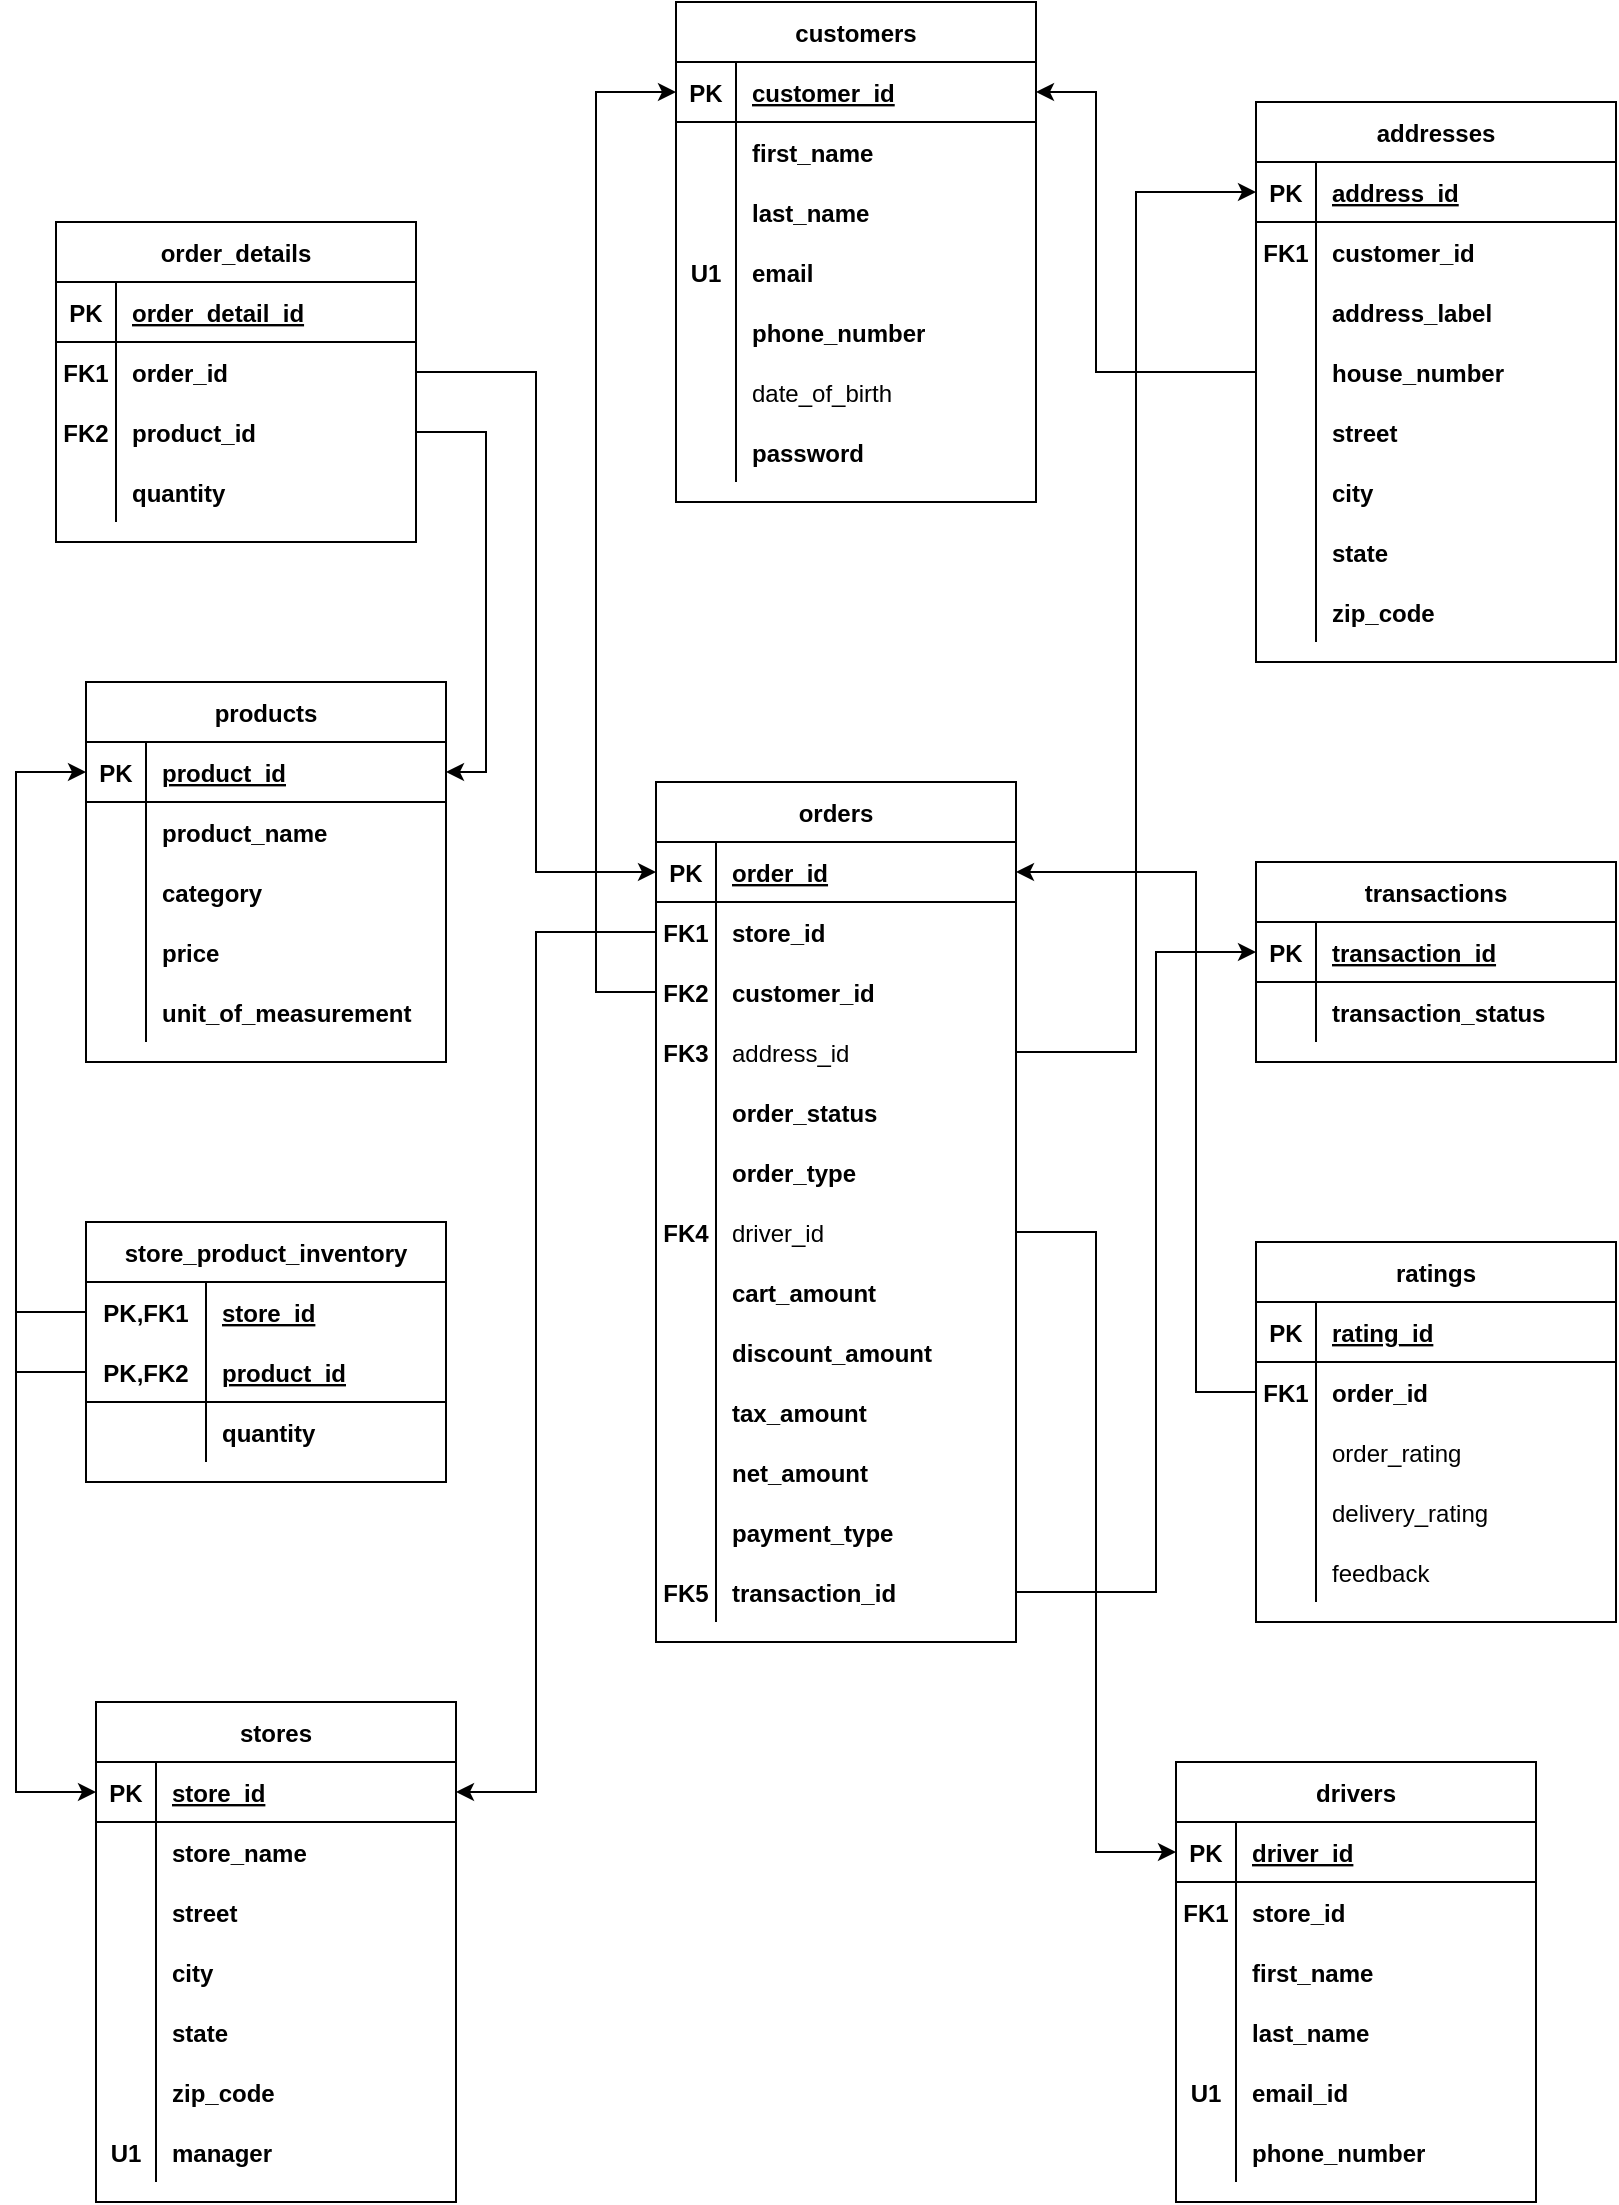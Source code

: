 <mxfile version="20.5.1" type="device"><diagram id="DXwTN-8n6ax09pssBKau" name="Page-1"><mxGraphModel dx="946" dy="613" grid="1" gridSize="10" guides="1" tooltips="1" connect="1" arrows="1" fold="1" page="1" pageScale="1" pageWidth="827" pageHeight="1169" math="0" shadow="0"><root><mxCell id="0"/><mxCell id="1" parent="0"/><mxCell id="uZT9hwcMYEQhEQ1knq1h-1" value="orders" style="shape=table;startSize=30;container=1;collapsible=1;childLayout=tableLayout;fixedRows=1;rowLines=0;fontStyle=1;align=center;resizeLast=1;" vertex="1" parent="1"><mxGeometry x="330" y="450" width="180" height="430" as="geometry"/></mxCell><mxCell id="uZT9hwcMYEQhEQ1knq1h-2" value="" style="shape=tableRow;horizontal=0;startSize=0;swimlaneHead=0;swimlaneBody=0;fillColor=none;collapsible=0;dropTarget=0;points=[[0,0.5],[1,0.5]];portConstraint=eastwest;top=0;left=0;right=0;bottom=1;" vertex="1" parent="uZT9hwcMYEQhEQ1knq1h-1"><mxGeometry y="30" width="180" height="30" as="geometry"/></mxCell><mxCell id="uZT9hwcMYEQhEQ1knq1h-3" value="PK" style="shape=partialRectangle;connectable=0;fillColor=none;top=0;left=0;bottom=0;right=0;fontStyle=1;overflow=hidden;" vertex="1" parent="uZT9hwcMYEQhEQ1knq1h-2"><mxGeometry width="30" height="30" as="geometry"><mxRectangle width="30" height="30" as="alternateBounds"/></mxGeometry></mxCell><mxCell id="uZT9hwcMYEQhEQ1knq1h-4" value="order_id" style="shape=partialRectangle;connectable=0;fillColor=none;top=0;left=0;bottom=0;right=0;align=left;spacingLeft=6;fontStyle=5;overflow=hidden;" vertex="1" parent="uZT9hwcMYEQhEQ1knq1h-2"><mxGeometry x="30" width="150" height="30" as="geometry"><mxRectangle width="150" height="30" as="alternateBounds"/></mxGeometry></mxCell><mxCell id="uZT9hwcMYEQhEQ1knq1h-5" value="" style="shape=tableRow;horizontal=0;startSize=0;swimlaneHead=0;swimlaneBody=0;fillColor=none;collapsible=0;dropTarget=0;points=[[0,0.5],[1,0.5]];portConstraint=eastwest;top=0;left=0;right=0;bottom=0;" vertex="1" parent="uZT9hwcMYEQhEQ1knq1h-1"><mxGeometry y="60" width="180" height="30" as="geometry"/></mxCell><mxCell id="uZT9hwcMYEQhEQ1knq1h-6" value="FK1" style="shape=partialRectangle;connectable=0;fillColor=none;top=0;left=0;bottom=0;right=0;editable=1;overflow=hidden;fontStyle=1" vertex="1" parent="uZT9hwcMYEQhEQ1knq1h-5"><mxGeometry width="30" height="30" as="geometry"><mxRectangle width="30" height="30" as="alternateBounds"/></mxGeometry></mxCell><mxCell id="uZT9hwcMYEQhEQ1knq1h-7" value="store_id" style="shape=partialRectangle;connectable=0;fillColor=none;top=0;left=0;bottom=0;right=0;align=left;spacingLeft=6;overflow=hidden;fontStyle=1" vertex="1" parent="uZT9hwcMYEQhEQ1knq1h-5"><mxGeometry x="30" width="150" height="30" as="geometry"><mxRectangle width="150" height="30" as="alternateBounds"/></mxGeometry></mxCell><mxCell id="uZT9hwcMYEQhEQ1knq1h-8" value="" style="shape=tableRow;horizontal=0;startSize=0;swimlaneHead=0;swimlaneBody=0;fillColor=none;collapsible=0;dropTarget=0;points=[[0,0.5],[1,0.5]];portConstraint=eastwest;top=0;left=0;right=0;bottom=0;" vertex="1" parent="uZT9hwcMYEQhEQ1knq1h-1"><mxGeometry y="90" width="180" height="30" as="geometry"/></mxCell><mxCell id="uZT9hwcMYEQhEQ1knq1h-9" value="FK2" style="shape=partialRectangle;connectable=0;fillColor=none;top=0;left=0;bottom=0;right=0;editable=1;overflow=hidden;fontStyle=1" vertex="1" parent="uZT9hwcMYEQhEQ1knq1h-8"><mxGeometry width="30" height="30" as="geometry"><mxRectangle width="30" height="30" as="alternateBounds"/></mxGeometry></mxCell><mxCell id="uZT9hwcMYEQhEQ1knq1h-10" value="customer_id" style="shape=partialRectangle;connectable=0;fillColor=none;top=0;left=0;bottom=0;right=0;align=left;spacingLeft=6;overflow=hidden;fontStyle=1" vertex="1" parent="uZT9hwcMYEQhEQ1knq1h-8"><mxGeometry x="30" width="150" height="30" as="geometry"><mxRectangle width="150" height="30" as="alternateBounds"/></mxGeometry></mxCell><mxCell id="uZT9hwcMYEQhEQ1knq1h-11" value="" style="shape=tableRow;horizontal=0;startSize=0;swimlaneHead=0;swimlaneBody=0;fillColor=none;collapsible=0;dropTarget=0;points=[[0,0.5],[1,0.5]];portConstraint=eastwest;top=0;left=0;right=0;bottom=0;" vertex="1" parent="uZT9hwcMYEQhEQ1knq1h-1"><mxGeometry y="120" width="180" height="30" as="geometry"/></mxCell><mxCell id="uZT9hwcMYEQhEQ1knq1h-12" value="FK3" style="shape=partialRectangle;connectable=0;fillColor=none;top=0;left=0;bottom=0;right=0;editable=1;overflow=hidden;fontStyle=1" vertex="1" parent="uZT9hwcMYEQhEQ1knq1h-11"><mxGeometry width="30" height="30" as="geometry"><mxRectangle width="30" height="30" as="alternateBounds"/></mxGeometry></mxCell><mxCell id="uZT9hwcMYEQhEQ1knq1h-13" value="address_id" style="shape=partialRectangle;connectable=0;fillColor=none;top=0;left=0;bottom=0;right=0;align=left;spacingLeft=6;overflow=hidden;" vertex="1" parent="uZT9hwcMYEQhEQ1knq1h-11"><mxGeometry x="30" width="150" height="30" as="geometry"><mxRectangle width="150" height="30" as="alternateBounds"/></mxGeometry></mxCell><mxCell id="uZT9hwcMYEQhEQ1knq1h-33" style="shape=tableRow;horizontal=0;startSize=0;swimlaneHead=0;swimlaneBody=0;fillColor=none;collapsible=0;dropTarget=0;points=[[0,0.5],[1,0.5]];portConstraint=eastwest;top=0;left=0;right=0;bottom=0;" vertex="1" parent="uZT9hwcMYEQhEQ1knq1h-1"><mxGeometry y="150" width="180" height="30" as="geometry"/></mxCell><mxCell id="uZT9hwcMYEQhEQ1knq1h-34" style="shape=partialRectangle;connectable=0;fillColor=none;top=0;left=0;bottom=0;right=0;editable=1;overflow=hidden;fontStyle=1" vertex="1" parent="uZT9hwcMYEQhEQ1knq1h-33"><mxGeometry width="30" height="30" as="geometry"><mxRectangle width="30" height="30" as="alternateBounds"/></mxGeometry></mxCell><mxCell id="uZT9hwcMYEQhEQ1knq1h-35" value="order_status" style="shape=partialRectangle;connectable=0;fillColor=none;top=0;left=0;bottom=0;right=0;align=left;spacingLeft=6;overflow=hidden;fontStyle=1" vertex="1" parent="uZT9hwcMYEQhEQ1knq1h-33"><mxGeometry x="30" width="150" height="30" as="geometry"><mxRectangle width="150" height="30" as="alternateBounds"/></mxGeometry></mxCell><mxCell id="uZT9hwcMYEQhEQ1knq1h-30" style="shape=tableRow;horizontal=0;startSize=0;swimlaneHead=0;swimlaneBody=0;fillColor=none;collapsible=0;dropTarget=0;points=[[0,0.5],[1,0.5]];portConstraint=eastwest;top=0;left=0;right=0;bottom=0;" vertex="1" parent="uZT9hwcMYEQhEQ1knq1h-1"><mxGeometry y="180" width="180" height="30" as="geometry"/></mxCell><mxCell id="uZT9hwcMYEQhEQ1knq1h-31" style="shape=partialRectangle;connectable=0;fillColor=none;top=0;left=0;bottom=0;right=0;editable=1;overflow=hidden;fontStyle=1" vertex="1" parent="uZT9hwcMYEQhEQ1knq1h-30"><mxGeometry width="30" height="30" as="geometry"><mxRectangle width="30" height="30" as="alternateBounds"/></mxGeometry></mxCell><mxCell id="uZT9hwcMYEQhEQ1knq1h-32" value="order_type" style="shape=partialRectangle;connectable=0;fillColor=none;top=0;left=0;bottom=0;right=0;align=left;spacingLeft=6;overflow=hidden;fontStyle=1" vertex="1" parent="uZT9hwcMYEQhEQ1knq1h-30"><mxGeometry x="30" width="150" height="30" as="geometry"><mxRectangle width="150" height="30" as="alternateBounds"/></mxGeometry></mxCell><mxCell id="uZT9hwcMYEQhEQ1knq1h-27" style="shape=tableRow;horizontal=0;startSize=0;swimlaneHead=0;swimlaneBody=0;fillColor=none;collapsible=0;dropTarget=0;points=[[0,0.5],[1,0.5]];portConstraint=eastwest;top=0;left=0;right=0;bottom=0;" vertex="1" parent="uZT9hwcMYEQhEQ1knq1h-1"><mxGeometry y="210" width="180" height="30" as="geometry"/></mxCell><mxCell id="uZT9hwcMYEQhEQ1knq1h-28" value="FK4" style="shape=partialRectangle;connectable=0;fillColor=none;top=0;left=0;bottom=0;right=0;editable=1;overflow=hidden;fontStyle=1" vertex="1" parent="uZT9hwcMYEQhEQ1knq1h-27"><mxGeometry width="30" height="30" as="geometry"><mxRectangle width="30" height="30" as="alternateBounds"/></mxGeometry></mxCell><mxCell id="uZT9hwcMYEQhEQ1knq1h-29" value="driver_id" style="shape=partialRectangle;connectable=0;fillColor=none;top=0;left=0;bottom=0;right=0;align=left;spacingLeft=6;overflow=hidden;" vertex="1" parent="uZT9hwcMYEQhEQ1knq1h-27"><mxGeometry x="30" width="150" height="30" as="geometry"><mxRectangle width="150" height="30" as="alternateBounds"/></mxGeometry></mxCell><mxCell id="uZT9hwcMYEQhEQ1knq1h-24" style="shape=tableRow;horizontal=0;startSize=0;swimlaneHead=0;swimlaneBody=0;fillColor=none;collapsible=0;dropTarget=0;points=[[0,0.5],[1,0.5]];portConstraint=eastwest;top=0;left=0;right=0;bottom=0;" vertex="1" parent="uZT9hwcMYEQhEQ1knq1h-1"><mxGeometry y="240" width="180" height="30" as="geometry"/></mxCell><mxCell id="uZT9hwcMYEQhEQ1knq1h-25" style="shape=partialRectangle;connectable=0;fillColor=none;top=0;left=0;bottom=0;right=0;editable=1;overflow=hidden;" vertex="1" parent="uZT9hwcMYEQhEQ1knq1h-24"><mxGeometry width="30" height="30" as="geometry"><mxRectangle width="30" height="30" as="alternateBounds"/></mxGeometry></mxCell><mxCell id="uZT9hwcMYEQhEQ1knq1h-26" value="cart_amount" style="shape=partialRectangle;connectable=0;fillColor=none;top=0;left=0;bottom=0;right=0;align=left;spacingLeft=6;overflow=hidden;fontStyle=1" vertex="1" parent="uZT9hwcMYEQhEQ1knq1h-24"><mxGeometry x="30" width="150" height="30" as="geometry"><mxRectangle width="150" height="30" as="alternateBounds"/></mxGeometry></mxCell><mxCell id="uZT9hwcMYEQhEQ1knq1h-21" style="shape=tableRow;horizontal=0;startSize=0;swimlaneHead=0;swimlaneBody=0;fillColor=none;collapsible=0;dropTarget=0;points=[[0,0.5],[1,0.5]];portConstraint=eastwest;top=0;left=0;right=0;bottom=0;" vertex="1" parent="uZT9hwcMYEQhEQ1knq1h-1"><mxGeometry y="270" width="180" height="30" as="geometry"/></mxCell><mxCell id="uZT9hwcMYEQhEQ1knq1h-22" style="shape=partialRectangle;connectable=0;fillColor=none;top=0;left=0;bottom=0;right=0;editable=1;overflow=hidden;" vertex="1" parent="uZT9hwcMYEQhEQ1knq1h-21"><mxGeometry width="30" height="30" as="geometry"><mxRectangle width="30" height="30" as="alternateBounds"/></mxGeometry></mxCell><mxCell id="uZT9hwcMYEQhEQ1knq1h-23" value="discount_amount" style="shape=partialRectangle;connectable=0;fillColor=none;top=0;left=0;bottom=0;right=0;align=left;spacingLeft=6;overflow=hidden;fontStyle=1" vertex="1" parent="uZT9hwcMYEQhEQ1knq1h-21"><mxGeometry x="30" width="150" height="30" as="geometry"><mxRectangle width="150" height="30" as="alternateBounds"/></mxGeometry></mxCell><mxCell id="uZT9hwcMYEQhEQ1knq1h-18" style="shape=tableRow;horizontal=0;startSize=0;swimlaneHead=0;swimlaneBody=0;fillColor=none;collapsible=0;dropTarget=0;points=[[0,0.5],[1,0.5]];portConstraint=eastwest;top=0;left=0;right=0;bottom=0;" vertex="1" parent="uZT9hwcMYEQhEQ1knq1h-1"><mxGeometry y="300" width="180" height="30" as="geometry"/></mxCell><mxCell id="uZT9hwcMYEQhEQ1knq1h-19" style="shape=partialRectangle;connectable=0;fillColor=none;top=0;left=0;bottom=0;right=0;editable=1;overflow=hidden;" vertex="1" parent="uZT9hwcMYEQhEQ1knq1h-18"><mxGeometry width="30" height="30" as="geometry"><mxRectangle width="30" height="30" as="alternateBounds"/></mxGeometry></mxCell><mxCell id="uZT9hwcMYEQhEQ1knq1h-20" value="tax_amount" style="shape=partialRectangle;connectable=0;fillColor=none;top=0;left=0;bottom=0;right=0;align=left;spacingLeft=6;overflow=hidden;fontStyle=1" vertex="1" parent="uZT9hwcMYEQhEQ1knq1h-18"><mxGeometry x="30" width="150" height="30" as="geometry"><mxRectangle width="150" height="30" as="alternateBounds"/></mxGeometry></mxCell><mxCell id="uZT9hwcMYEQhEQ1knq1h-15" style="shape=tableRow;horizontal=0;startSize=0;swimlaneHead=0;swimlaneBody=0;fillColor=none;collapsible=0;dropTarget=0;points=[[0,0.5],[1,0.5]];portConstraint=eastwest;top=0;left=0;right=0;bottom=0;" vertex="1" parent="uZT9hwcMYEQhEQ1knq1h-1"><mxGeometry y="330" width="180" height="30" as="geometry"/></mxCell><mxCell id="uZT9hwcMYEQhEQ1knq1h-16" style="shape=partialRectangle;connectable=0;fillColor=none;top=0;left=0;bottom=0;right=0;editable=1;overflow=hidden;" vertex="1" parent="uZT9hwcMYEQhEQ1knq1h-15"><mxGeometry width="30" height="30" as="geometry"><mxRectangle width="30" height="30" as="alternateBounds"/></mxGeometry></mxCell><mxCell id="uZT9hwcMYEQhEQ1knq1h-17" value="net_amount" style="shape=partialRectangle;connectable=0;fillColor=none;top=0;left=0;bottom=0;right=0;align=left;spacingLeft=6;overflow=hidden;fontStyle=1" vertex="1" parent="uZT9hwcMYEQhEQ1knq1h-15"><mxGeometry x="30" width="150" height="30" as="geometry"><mxRectangle width="150" height="30" as="alternateBounds"/></mxGeometry></mxCell><mxCell id="uZT9hwcMYEQhEQ1knq1h-39" style="shape=tableRow;horizontal=0;startSize=0;swimlaneHead=0;swimlaneBody=0;fillColor=none;collapsible=0;dropTarget=0;points=[[0,0.5],[1,0.5]];portConstraint=eastwest;top=0;left=0;right=0;bottom=0;" vertex="1" parent="uZT9hwcMYEQhEQ1knq1h-1"><mxGeometry y="360" width="180" height="30" as="geometry"/></mxCell><mxCell id="uZT9hwcMYEQhEQ1knq1h-40" style="shape=partialRectangle;connectable=0;fillColor=none;top=0;left=0;bottom=0;right=0;editable=1;overflow=hidden;" vertex="1" parent="uZT9hwcMYEQhEQ1knq1h-39"><mxGeometry width="30" height="30" as="geometry"><mxRectangle width="30" height="30" as="alternateBounds"/></mxGeometry></mxCell><mxCell id="uZT9hwcMYEQhEQ1knq1h-41" value="payment_type" style="shape=partialRectangle;connectable=0;fillColor=none;top=0;left=0;bottom=0;right=0;align=left;spacingLeft=6;overflow=hidden;fontStyle=1" vertex="1" parent="uZT9hwcMYEQhEQ1knq1h-39"><mxGeometry x="30" width="150" height="30" as="geometry"><mxRectangle width="150" height="30" as="alternateBounds"/></mxGeometry></mxCell><mxCell id="uZT9hwcMYEQhEQ1knq1h-36" style="shape=tableRow;horizontal=0;startSize=0;swimlaneHead=0;swimlaneBody=0;fillColor=none;collapsible=0;dropTarget=0;points=[[0,0.5],[1,0.5]];portConstraint=eastwest;top=0;left=0;right=0;bottom=0;" vertex="1" parent="uZT9hwcMYEQhEQ1knq1h-1"><mxGeometry y="390" width="180" height="30" as="geometry"/></mxCell><mxCell id="uZT9hwcMYEQhEQ1knq1h-37" value="FK5" style="shape=partialRectangle;connectable=0;fillColor=none;top=0;left=0;bottom=0;right=0;editable=1;overflow=hidden;fontStyle=1" vertex="1" parent="uZT9hwcMYEQhEQ1knq1h-36"><mxGeometry width="30" height="30" as="geometry"><mxRectangle width="30" height="30" as="alternateBounds"/></mxGeometry></mxCell><mxCell id="uZT9hwcMYEQhEQ1knq1h-38" value="transaction_id" style="shape=partialRectangle;connectable=0;fillColor=none;top=0;left=0;bottom=0;right=0;align=left;spacingLeft=6;overflow=hidden;fontStyle=1" vertex="1" parent="uZT9hwcMYEQhEQ1knq1h-36"><mxGeometry x="30" width="150" height="30" as="geometry"><mxRectangle width="150" height="30" as="alternateBounds"/></mxGeometry></mxCell><mxCell id="uZT9hwcMYEQhEQ1knq1h-42" value="order_details" style="shape=table;startSize=30;container=1;collapsible=1;childLayout=tableLayout;fixedRows=1;rowLines=0;fontStyle=1;align=center;resizeLast=1;" vertex="1" parent="1"><mxGeometry x="30" y="170" width="180" height="160" as="geometry"/></mxCell><mxCell id="uZT9hwcMYEQhEQ1knq1h-43" value="" style="shape=tableRow;horizontal=0;startSize=0;swimlaneHead=0;swimlaneBody=0;fillColor=none;collapsible=0;dropTarget=0;points=[[0,0.5],[1,0.5]];portConstraint=eastwest;top=0;left=0;right=0;bottom=1;" vertex="1" parent="uZT9hwcMYEQhEQ1knq1h-42"><mxGeometry y="30" width="180" height="30" as="geometry"/></mxCell><mxCell id="uZT9hwcMYEQhEQ1knq1h-44" value="PK" style="shape=partialRectangle;connectable=0;fillColor=none;top=0;left=0;bottom=0;right=0;fontStyle=1;overflow=hidden;" vertex="1" parent="uZT9hwcMYEQhEQ1knq1h-43"><mxGeometry width="30" height="30" as="geometry"><mxRectangle width="30" height="30" as="alternateBounds"/></mxGeometry></mxCell><mxCell id="uZT9hwcMYEQhEQ1knq1h-45" value="order_detail_id" style="shape=partialRectangle;connectable=0;fillColor=none;top=0;left=0;bottom=0;right=0;align=left;spacingLeft=6;fontStyle=5;overflow=hidden;" vertex="1" parent="uZT9hwcMYEQhEQ1knq1h-43"><mxGeometry x="30" width="150" height="30" as="geometry"><mxRectangle width="150" height="30" as="alternateBounds"/></mxGeometry></mxCell><mxCell id="uZT9hwcMYEQhEQ1knq1h-46" value="" style="shape=tableRow;horizontal=0;startSize=0;swimlaneHead=0;swimlaneBody=0;fillColor=none;collapsible=0;dropTarget=0;points=[[0,0.5],[1,0.5]];portConstraint=eastwest;top=0;left=0;right=0;bottom=0;" vertex="1" parent="uZT9hwcMYEQhEQ1knq1h-42"><mxGeometry y="60" width="180" height="30" as="geometry"/></mxCell><mxCell id="uZT9hwcMYEQhEQ1knq1h-47" value="FK1" style="shape=partialRectangle;connectable=0;fillColor=none;top=0;left=0;bottom=0;right=0;editable=1;overflow=hidden;fontStyle=1" vertex="1" parent="uZT9hwcMYEQhEQ1knq1h-46"><mxGeometry width="30" height="30" as="geometry"><mxRectangle width="30" height="30" as="alternateBounds"/></mxGeometry></mxCell><mxCell id="uZT9hwcMYEQhEQ1knq1h-48" value="order_id" style="shape=partialRectangle;connectable=0;fillColor=none;top=0;left=0;bottom=0;right=0;align=left;spacingLeft=6;overflow=hidden;fontStyle=1" vertex="1" parent="uZT9hwcMYEQhEQ1knq1h-46"><mxGeometry x="30" width="150" height="30" as="geometry"><mxRectangle width="150" height="30" as="alternateBounds"/></mxGeometry></mxCell><mxCell id="uZT9hwcMYEQhEQ1knq1h-49" value="" style="shape=tableRow;horizontal=0;startSize=0;swimlaneHead=0;swimlaneBody=0;fillColor=none;collapsible=0;dropTarget=0;points=[[0,0.5],[1,0.5]];portConstraint=eastwest;top=0;left=0;right=0;bottom=0;" vertex="1" parent="uZT9hwcMYEQhEQ1knq1h-42"><mxGeometry y="90" width="180" height="30" as="geometry"/></mxCell><mxCell id="uZT9hwcMYEQhEQ1knq1h-50" value="FK2" style="shape=partialRectangle;connectable=0;fillColor=none;top=0;left=0;bottom=0;right=0;editable=1;overflow=hidden;fontStyle=1" vertex="1" parent="uZT9hwcMYEQhEQ1knq1h-49"><mxGeometry width="30" height="30" as="geometry"><mxRectangle width="30" height="30" as="alternateBounds"/></mxGeometry></mxCell><mxCell id="uZT9hwcMYEQhEQ1knq1h-51" value="product_id" style="shape=partialRectangle;connectable=0;fillColor=none;top=0;left=0;bottom=0;right=0;align=left;spacingLeft=6;overflow=hidden;fontStyle=1" vertex="1" parent="uZT9hwcMYEQhEQ1knq1h-49"><mxGeometry x="30" width="150" height="30" as="geometry"><mxRectangle width="150" height="30" as="alternateBounds"/></mxGeometry></mxCell><mxCell id="uZT9hwcMYEQhEQ1knq1h-52" value="" style="shape=tableRow;horizontal=0;startSize=0;swimlaneHead=0;swimlaneBody=0;fillColor=none;collapsible=0;dropTarget=0;points=[[0,0.5],[1,0.5]];portConstraint=eastwest;top=0;left=0;right=0;bottom=0;" vertex="1" parent="uZT9hwcMYEQhEQ1knq1h-42"><mxGeometry y="120" width="180" height="30" as="geometry"/></mxCell><mxCell id="uZT9hwcMYEQhEQ1knq1h-53" value="" style="shape=partialRectangle;connectable=0;fillColor=none;top=0;left=0;bottom=0;right=0;editable=1;overflow=hidden;" vertex="1" parent="uZT9hwcMYEQhEQ1knq1h-52"><mxGeometry width="30" height="30" as="geometry"><mxRectangle width="30" height="30" as="alternateBounds"/></mxGeometry></mxCell><mxCell id="uZT9hwcMYEQhEQ1knq1h-54" value="quantity" style="shape=partialRectangle;connectable=0;fillColor=none;top=0;left=0;bottom=0;right=0;align=left;spacingLeft=6;overflow=hidden;fontStyle=1" vertex="1" parent="uZT9hwcMYEQhEQ1knq1h-52"><mxGeometry x="30" width="150" height="30" as="geometry"><mxRectangle width="150" height="30" as="alternateBounds"/></mxGeometry></mxCell><mxCell id="uZT9hwcMYEQhEQ1knq1h-55" value="customers" style="shape=table;startSize=30;container=1;collapsible=1;childLayout=tableLayout;fixedRows=1;rowLines=0;fontStyle=1;align=center;resizeLast=1;" vertex="1" parent="1"><mxGeometry x="340" y="60" width="180" height="250" as="geometry"/></mxCell><mxCell id="uZT9hwcMYEQhEQ1knq1h-56" value="" style="shape=tableRow;horizontal=0;startSize=0;swimlaneHead=0;swimlaneBody=0;fillColor=none;collapsible=0;dropTarget=0;points=[[0,0.5],[1,0.5]];portConstraint=eastwest;top=0;left=0;right=0;bottom=1;" vertex="1" parent="uZT9hwcMYEQhEQ1knq1h-55"><mxGeometry y="30" width="180" height="30" as="geometry"/></mxCell><mxCell id="uZT9hwcMYEQhEQ1knq1h-57" value="PK" style="shape=partialRectangle;connectable=0;fillColor=none;top=0;left=0;bottom=0;right=0;fontStyle=1;overflow=hidden;" vertex="1" parent="uZT9hwcMYEQhEQ1knq1h-56"><mxGeometry width="30" height="30" as="geometry"><mxRectangle width="30" height="30" as="alternateBounds"/></mxGeometry></mxCell><mxCell id="uZT9hwcMYEQhEQ1knq1h-58" value="customer_id" style="shape=partialRectangle;connectable=0;fillColor=none;top=0;left=0;bottom=0;right=0;align=left;spacingLeft=6;fontStyle=5;overflow=hidden;" vertex="1" parent="uZT9hwcMYEQhEQ1knq1h-56"><mxGeometry x="30" width="150" height="30" as="geometry"><mxRectangle width="150" height="30" as="alternateBounds"/></mxGeometry></mxCell><mxCell id="uZT9hwcMYEQhEQ1knq1h-59" value="" style="shape=tableRow;horizontal=0;startSize=0;swimlaneHead=0;swimlaneBody=0;fillColor=none;collapsible=0;dropTarget=0;points=[[0,0.5],[1,0.5]];portConstraint=eastwest;top=0;left=0;right=0;bottom=0;" vertex="1" parent="uZT9hwcMYEQhEQ1knq1h-55"><mxGeometry y="60" width="180" height="30" as="geometry"/></mxCell><mxCell id="uZT9hwcMYEQhEQ1knq1h-60" value="" style="shape=partialRectangle;connectable=0;fillColor=none;top=0;left=0;bottom=0;right=0;editable=1;overflow=hidden;" vertex="1" parent="uZT9hwcMYEQhEQ1knq1h-59"><mxGeometry width="30" height="30" as="geometry"><mxRectangle width="30" height="30" as="alternateBounds"/></mxGeometry></mxCell><mxCell id="uZT9hwcMYEQhEQ1knq1h-61" value="first_name " style="shape=partialRectangle;connectable=0;fillColor=none;top=0;left=0;bottom=0;right=0;align=left;spacingLeft=6;overflow=hidden;fontStyle=1" vertex="1" parent="uZT9hwcMYEQhEQ1knq1h-59"><mxGeometry x="30" width="150" height="30" as="geometry"><mxRectangle width="150" height="30" as="alternateBounds"/></mxGeometry></mxCell><mxCell id="uZT9hwcMYEQhEQ1knq1h-62" value="" style="shape=tableRow;horizontal=0;startSize=0;swimlaneHead=0;swimlaneBody=0;fillColor=none;collapsible=0;dropTarget=0;points=[[0,0.5],[1,0.5]];portConstraint=eastwest;top=0;left=0;right=0;bottom=0;" vertex="1" parent="uZT9hwcMYEQhEQ1knq1h-55"><mxGeometry y="90" width="180" height="30" as="geometry"/></mxCell><mxCell id="uZT9hwcMYEQhEQ1knq1h-63" value="" style="shape=partialRectangle;connectable=0;fillColor=none;top=0;left=0;bottom=0;right=0;editable=1;overflow=hidden;" vertex="1" parent="uZT9hwcMYEQhEQ1knq1h-62"><mxGeometry width="30" height="30" as="geometry"><mxRectangle width="30" height="30" as="alternateBounds"/></mxGeometry></mxCell><mxCell id="uZT9hwcMYEQhEQ1knq1h-64" value="last_name" style="shape=partialRectangle;connectable=0;fillColor=none;top=0;left=0;bottom=0;right=0;align=left;spacingLeft=6;overflow=hidden;fontStyle=1" vertex="1" parent="uZT9hwcMYEQhEQ1knq1h-62"><mxGeometry x="30" width="150" height="30" as="geometry"><mxRectangle width="150" height="30" as="alternateBounds"/></mxGeometry></mxCell><mxCell id="uZT9hwcMYEQhEQ1knq1h-65" value="" style="shape=tableRow;horizontal=0;startSize=0;swimlaneHead=0;swimlaneBody=0;fillColor=none;collapsible=0;dropTarget=0;points=[[0,0.5],[1,0.5]];portConstraint=eastwest;top=0;left=0;right=0;bottom=0;" vertex="1" parent="uZT9hwcMYEQhEQ1knq1h-55"><mxGeometry y="120" width="180" height="30" as="geometry"/></mxCell><mxCell id="uZT9hwcMYEQhEQ1knq1h-66" value="U1" style="shape=partialRectangle;connectable=0;fillColor=none;top=0;left=0;bottom=0;right=0;editable=1;overflow=hidden;fontStyle=1" vertex="1" parent="uZT9hwcMYEQhEQ1knq1h-65"><mxGeometry width="30" height="30" as="geometry"><mxRectangle width="30" height="30" as="alternateBounds"/></mxGeometry></mxCell><mxCell id="uZT9hwcMYEQhEQ1knq1h-67" value="email" style="shape=partialRectangle;connectable=0;fillColor=none;top=0;left=0;bottom=0;right=0;align=left;spacingLeft=6;overflow=hidden;fontStyle=1" vertex="1" parent="uZT9hwcMYEQhEQ1knq1h-65"><mxGeometry x="30" width="150" height="30" as="geometry"><mxRectangle width="150" height="30" as="alternateBounds"/></mxGeometry></mxCell><mxCell id="uZT9hwcMYEQhEQ1knq1h-71" style="shape=tableRow;horizontal=0;startSize=0;swimlaneHead=0;swimlaneBody=0;fillColor=none;collapsible=0;dropTarget=0;points=[[0,0.5],[1,0.5]];portConstraint=eastwest;top=0;left=0;right=0;bottom=0;" vertex="1" parent="uZT9hwcMYEQhEQ1knq1h-55"><mxGeometry y="150" width="180" height="30" as="geometry"/></mxCell><mxCell id="uZT9hwcMYEQhEQ1knq1h-72" style="shape=partialRectangle;connectable=0;fillColor=none;top=0;left=0;bottom=0;right=0;editable=1;overflow=hidden;" vertex="1" parent="uZT9hwcMYEQhEQ1knq1h-71"><mxGeometry width="30" height="30" as="geometry"><mxRectangle width="30" height="30" as="alternateBounds"/></mxGeometry></mxCell><mxCell id="uZT9hwcMYEQhEQ1knq1h-73" value="phone_number" style="shape=partialRectangle;connectable=0;fillColor=none;top=0;left=0;bottom=0;right=0;align=left;spacingLeft=6;overflow=hidden;fontStyle=1" vertex="1" parent="uZT9hwcMYEQhEQ1knq1h-71"><mxGeometry x="30" width="150" height="30" as="geometry"><mxRectangle width="150" height="30" as="alternateBounds"/></mxGeometry></mxCell><mxCell id="uZT9hwcMYEQhEQ1knq1h-68" style="shape=tableRow;horizontal=0;startSize=0;swimlaneHead=0;swimlaneBody=0;fillColor=none;collapsible=0;dropTarget=0;points=[[0,0.5],[1,0.5]];portConstraint=eastwest;top=0;left=0;right=0;bottom=0;" vertex="1" parent="uZT9hwcMYEQhEQ1knq1h-55"><mxGeometry y="180" width="180" height="30" as="geometry"/></mxCell><mxCell id="uZT9hwcMYEQhEQ1knq1h-69" style="shape=partialRectangle;connectable=0;fillColor=none;top=0;left=0;bottom=0;right=0;editable=1;overflow=hidden;" vertex="1" parent="uZT9hwcMYEQhEQ1knq1h-68"><mxGeometry width="30" height="30" as="geometry"><mxRectangle width="30" height="30" as="alternateBounds"/></mxGeometry></mxCell><mxCell id="uZT9hwcMYEQhEQ1knq1h-70" value="date_of_birth" style="shape=partialRectangle;connectable=0;fillColor=none;top=0;left=0;bottom=0;right=0;align=left;spacingLeft=6;overflow=hidden;" vertex="1" parent="uZT9hwcMYEQhEQ1knq1h-68"><mxGeometry x="30" width="150" height="30" as="geometry"><mxRectangle width="150" height="30" as="alternateBounds"/></mxGeometry></mxCell><mxCell id="uZT9hwcMYEQhEQ1knq1h-74" style="shape=tableRow;horizontal=0;startSize=0;swimlaneHead=0;swimlaneBody=0;fillColor=none;collapsible=0;dropTarget=0;points=[[0,0.5],[1,0.5]];portConstraint=eastwest;top=0;left=0;right=0;bottom=0;" vertex="1" parent="uZT9hwcMYEQhEQ1knq1h-55"><mxGeometry y="210" width="180" height="30" as="geometry"/></mxCell><mxCell id="uZT9hwcMYEQhEQ1knq1h-75" style="shape=partialRectangle;connectable=0;fillColor=none;top=0;left=0;bottom=0;right=0;editable=1;overflow=hidden;" vertex="1" parent="uZT9hwcMYEQhEQ1knq1h-74"><mxGeometry width="30" height="30" as="geometry"><mxRectangle width="30" height="30" as="alternateBounds"/></mxGeometry></mxCell><mxCell id="uZT9hwcMYEQhEQ1knq1h-76" value="password" style="shape=partialRectangle;connectable=0;fillColor=none;top=0;left=0;bottom=0;right=0;align=left;spacingLeft=6;overflow=hidden;fontStyle=1" vertex="1" parent="uZT9hwcMYEQhEQ1knq1h-74"><mxGeometry x="30" width="150" height="30" as="geometry"><mxRectangle width="150" height="30" as="alternateBounds"/></mxGeometry></mxCell><mxCell id="uZT9hwcMYEQhEQ1knq1h-78" value="addresses" style="shape=table;startSize=30;container=1;collapsible=1;childLayout=tableLayout;fixedRows=1;rowLines=0;fontStyle=1;align=center;resizeLast=1;" vertex="1" parent="1"><mxGeometry x="630" y="110" width="180" height="280" as="geometry"/></mxCell><mxCell id="uZT9hwcMYEQhEQ1knq1h-79" value="" style="shape=tableRow;horizontal=0;startSize=0;swimlaneHead=0;swimlaneBody=0;fillColor=none;collapsible=0;dropTarget=0;points=[[0,0.5],[1,0.5]];portConstraint=eastwest;top=0;left=0;right=0;bottom=1;" vertex="1" parent="uZT9hwcMYEQhEQ1knq1h-78"><mxGeometry y="30" width="180" height="30" as="geometry"/></mxCell><mxCell id="uZT9hwcMYEQhEQ1knq1h-80" value="PK" style="shape=partialRectangle;connectable=0;fillColor=none;top=0;left=0;bottom=0;right=0;fontStyle=1;overflow=hidden;" vertex="1" parent="uZT9hwcMYEQhEQ1knq1h-79"><mxGeometry width="30" height="30" as="geometry"><mxRectangle width="30" height="30" as="alternateBounds"/></mxGeometry></mxCell><mxCell id="uZT9hwcMYEQhEQ1knq1h-81" value="address_id" style="shape=partialRectangle;connectable=0;fillColor=none;top=0;left=0;bottom=0;right=0;align=left;spacingLeft=6;fontStyle=5;overflow=hidden;" vertex="1" parent="uZT9hwcMYEQhEQ1knq1h-79"><mxGeometry x="30" width="150" height="30" as="geometry"><mxRectangle width="150" height="30" as="alternateBounds"/></mxGeometry></mxCell><mxCell id="uZT9hwcMYEQhEQ1knq1h-82" value="" style="shape=tableRow;horizontal=0;startSize=0;swimlaneHead=0;swimlaneBody=0;fillColor=none;collapsible=0;dropTarget=0;points=[[0,0.5],[1,0.5]];portConstraint=eastwest;top=0;left=0;right=0;bottom=0;" vertex="1" parent="uZT9hwcMYEQhEQ1knq1h-78"><mxGeometry y="60" width="180" height="30" as="geometry"/></mxCell><mxCell id="uZT9hwcMYEQhEQ1knq1h-83" value="FK1" style="shape=partialRectangle;connectable=0;fillColor=none;top=0;left=0;bottom=0;right=0;editable=1;overflow=hidden;fontStyle=1" vertex="1" parent="uZT9hwcMYEQhEQ1knq1h-82"><mxGeometry width="30" height="30" as="geometry"><mxRectangle width="30" height="30" as="alternateBounds"/></mxGeometry></mxCell><mxCell id="uZT9hwcMYEQhEQ1knq1h-84" value="customer_id" style="shape=partialRectangle;connectable=0;fillColor=none;top=0;left=0;bottom=0;right=0;align=left;spacingLeft=6;overflow=hidden;fontStyle=1" vertex="1" parent="uZT9hwcMYEQhEQ1knq1h-82"><mxGeometry x="30" width="150" height="30" as="geometry"><mxRectangle width="150" height="30" as="alternateBounds"/></mxGeometry></mxCell><mxCell id="uZT9hwcMYEQhEQ1knq1h-85" value="" style="shape=tableRow;horizontal=0;startSize=0;swimlaneHead=0;swimlaneBody=0;fillColor=none;collapsible=0;dropTarget=0;points=[[0,0.5],[1,0.5]];portConstraint=eastwest;top=0;left=0;right=0;bottom=0;" vertex="1" parent="uZT9hwcMYEQhEQ1knq1h-78"><mxGeometry y="90" width="180" height="30" as="geometry"/></mxCell><mxCell id="uZT9hwcMYEQhEQ1knq1h-86" value="" style="shape=partialRectangle;connectable=0;fillColor=none;top=0;left=0;bottom=0;right=0;editable=1;overflow=hidden;" vertex="1" parent="uZT9hwcMYEQhEQ1knq1h-85"><mxGeometry width="30" height="30" as="geometry"><mxRectangle width="30" height="30" as="alternateBounds"/></mxGeometry></mxCell><mxCell id="uZT9hwcMYEQhEQ1knq1h-87" value="address_label" style="shape=partialRectangle;connectable=0;fillColor=none;top=0;left=0;bottom=0;right=0;align=left;spacingLeft=6;overflow=hidden;fontStyle=1" vertex="1" parent="uZT9hwcMYEQhEQ1knq1h-85"><mxGeometry x="30" width="150" height="30" as="geometry"><mxRectangle width="150" height="30" as="alternateBounds"/></mxGeometry></mxCell><mxCell id="uZT9hwcMYEQhEQ1knq1h-88" value="" style="shape=tableRow;horizontal=0;startSize=0;swimlaneHead=0;swimlaneBody=0;fillColor=none;collapsible=0;dropTarget=0;points=[[0,0.5],[1,0.5]];portConstraint=eastwest;top=0;left=0;right=0;bottom=0;" vertex="1" parent="uZT9hwcMYEQhEQ1knq1h-78"><mxGeometry y="120" width="180" height="30" as="geometry"/></mxCell><mxCell id="uZT9hwcMYEQhEQ1knq1h-89" value="" style="shape=partialRectangle;connectable=0;fillColor=none;top=0;left=0;bottom=0;right=0;editable=1;overflow=hidden;" vertex="1" parent="uZT9hwcMYEQhEQ1knq1h-88"><mxGeometry width="30" height="30" as="geometry"><mxRectangle width="30" height="30" as="alternateBounds"/></mxGeometry></mxCell><mxCell id="uZT9hwcMYEQhEQ1knq1h-90" value="house_number" style="shape=partialRectangle;connectable=0;fillColor=none;top=0;left=0;bottom=0;right=0;align=left;spacingLeft=6;overflow=hidden;fontStyle=1" vertex="1" parent="uZT9hwcMYEQhEQ1knq1h-88"><mxGeometry x="30" width="150" height="30" as="geometry"><mxRectangle width="150" height="30" as="alternateBounds"/></mxGeometry></mxCell><mxCell id="uZT9hwcMYEQhEQ1knq1h-97" style="shape=tableRow;horizontal=0;startSize=0;swimlaneHead=0;swimlaneBody=0;fillColor=none;collapsible=0;dropTarget=0;points=[[0,0.5],[1,0.5]];portConstraint=eastwest;top=0;left=0;right=0;bottom=0;" vertex="1" parent="uZT9hwcMYEQhEQ1knq1h-78"><mxGeometry y="150" width="180" height="30" as="geometry"/></mxCell><mxCell id="uZT9hwcMYEQhEQ1knq1h-98" style="shape=partialRectangle;connectable=0;fillColor=none;top=0;left=0;bottom=0;right=0;editable=1;overflow=hidden;" vertex="1" parent="uZT9hwcMYEQhEQ1knq1h-97"><mxGeometry width="30" height="30" as="geometry"><mxRectangle width="30" height="30" as="alternateBounds"/></mxGeometry></mxCell><mxCell id="uZT9hwcMYEQhEQ1knq1h-99" value="street" style="shape=partialRectangle;connectable=0;fillColor=none;top=0;left=0;bottom=0;right=0;align=left;spacingLeft=6;overflow=hidden;fontStyle=1" vertex="1" parent="uZT9hwcMYEQhEQ1knq1h-97"><mxGeometry x="30" width="150" height="30" as="geometry"><mxRectangle width="150" height="30" as="alternateBounds"/></mxGeometry></mxCell><mxCell id="uZT9hwcMYEQhEQ1knq1h-94" style="shape=tableRow;horizontal=0;startSize=0;swimlaneHead=0;swimlaneBody=0;fillColor=none;collapsible=0;dropTarget=0;points=[[0,0.5],[1,0.5]];portConstraint=eastwest;top=0;left=0;right=0;bottom=0;" vertex="1" parent="uZT9hwcMYEQhEQ1knq1h-78"><mxGeometry y="180" width="180" height="30" as="geometry"/></mxCell><mxCell id="uZT9hwcMYEQhEQ1knq1h-95" style="shape=partialRectangle;connectable=0;fillColor=none;top=0;left=0;bottom=0;right=0;editable=1;overflow=hidden;" vertex="1" parent="uZT9hwcMYEQhEQ1knq1h-94"><mxGeometry width="30" height="30" as="geometry"><mxRectangle width="30" height="30" as="alternateBounds"/></mxGeometry></mxCell><mxCell id="uZT9hwcMYEQhEQ1knq1h-96" value="city" style="shape=partialRectangle;connectable=0;fillColor=none;top=0;left=0;bottom=0;right=0;align=left;spacingLeft=6;overflow=hidden;fontStyle=1" vertex="1" parent="uZT9hwcMYEQhEQ1knq1h-94"><mxGeometry x="30" width="150" height="30" as="geometry"><mxRectangle width="150" height="30" as="alternateBounds"/></mxGeometry></mxCell><mxCell id="uZT9hwcMYEQhEQ1knq1h-91" style="shape=tableRow;horizontal=0;startSize=0;swimlaneHead=0;swimlaneBody=0;fillColor=none;collapsible=0;dropTarget=0;points=[[0,0.5],[1,0.5]];portConstraint=eastwest;top=0;left=0;right=0;bottom=0;" vertex="1" parent="uZT9hwcMYEQhEQ1knq1h-78"><mxGeometry y="210" width="180" height="30" as="geometry"/></mxCell><mxCell id="uZT9hwcMYEQhEQ1knq1h-92" style="shape=partialRectangle;connectable=0;fillColor=none;top=0;left=0;bottom=0;right=0;editable=1;overflow=hidden;" vertex="1" parent="uZT9hwcMYEQhEQ1knq1h-91"><mxGeometry width="30" height="30" as="geometry"><mxRectangle width="30" height="30" as="alternateBounds"/></mxGeometry></mxCell><mxCell id="uZT9hwcMYEQhEQ1knq1h-93" value="state" style="shape=partialRectangle;connectable=0;fillColor=none;top=0;left=0;bottom=0;right=0;align=left;spacingLeft=6;overflow=hidden;fontStyle=1" vertex="1" parent="uZT9hwcMYEQhEQ1knq1h-91"><mxGeometry x="30" width="150" height="30" as="geometry"><mxRectangle width="150" height="30" as="alternateBounds"/></mxGeometry></mxCell><mxCell id="uZT9hwcMYEQhEQ1knq1h-103" style="shape=tableRow;horizontal=0;startSize=0;swimlaneHead=0;swimlaneBody=0;fillColor=none;collapsible=0;dropTarget=0;points=[[0,0.5],[1,0.5]];portConstraint=eastwest;top=0;left=0;right=0;bottom=0;" vertex="1" parent="uZT9hwcMYEQhEQ1knq1h-78"><mxGeometry y="240" width="180" height="30" as="geometry"/></mxCell><mxCell id="uZT9hwcMYEQhEQ1knq1h-104" style="shape=partialRectangle;connectable=0;fillColor=none;top=0;left=0;bottom=0;right=0;editable=1;overflow=hidden;" vertex="1" parent="uZT9hwcMYEQhEQ1knq1h-103"><mxGeometry width="30" height="30" as="geometry"><mxRectangle width="30" height="30" as="alternateBounds"/></mxGeometry></mxCell><mxCell id="uZT9hwcMYEQhEQ1knq1h-105" value="zip_code" style="shape=partialRectangle;connectable=0;fillColor=none;top=0;left=0;bottom=0;right=0;align=left;spacingLeft=6;overflow=hidden;fontStyle=1" vertex="1" parent="uZT9hwcMYEQhEQ1knq1h-103"><mxGeometry x="30" width="150" height="30" as="geometry"><mxRectangle width="150" height="30" as="alternateBounds"/></mxGeometry></mxCell><mxCell id="uZT9hwcMYEQhEQ1knq1h-106" value="transactions" style="shape=table;startSize=30;container=1;collapsible=1;childLayout=tableLayout;fixedRows=1;rowLines=0;fontStyle=1;align=center;resizeLast=1;" vertex="1" parent="1"><mxGeometry x="630" y="490" width="180" height="100" as="geometry"/></mxCell><mxCell id="uZT9hwcMYEQhEQ1knq1h-107" value="" style="shape=tableRow;horizontal=0;startSize=0;swimlaneHead=0;swimlaneBody=0;fillColor=none;collapsible=0;dropTarget=0;points=[[0,0.5],[1,0.5]];portConstraint=eastwest;top=0;left=0;right=0;bottom=1;" vertex="1" parent="uZT9hwcMYEQhEQ1knq1h-106"><mxGeometry y="30" width="180" height="30" as="geometry"/></mxCell><mxCell id="uZT9hwcMYEQhEQ1knq1h-108" value="PK" style="shape=partialRectangle;connectable=0;fillColor=none;top=0;left=0;bottom=0;right=0;fontStyle=1;overflow=hidden;" vertex="1" parent="uZT9hwcMYEQhEQ1knq1h-107"><mxGeometry width="30" height="30" as="geometry"><mxRectangle width="30" height="30" as="alternateBounds"/></mxGeometry></mxCell><mxCell id="uZT9hwcMYEQhEQ1knq1h-109" value="transaction_id" style="shape=partialRectangle;connectable=0;fillColor=none;top=0;left=0;bottom=0;right=0;align=left;spacingLeft=6;fontStyle=5;overflow=hidden;" vertex="1" parent="uZT9hwcMYEQhEQ1knq1h-107"><mxGeometry x="30" width="150" height="30" as="geometry"><mxRectangle width="150" height="30" as="alternateBounds"/></mxGeometry></mxCell><mxCell id="uZT9hwcMYEQhEQ1knq1h-113" value="" style="shape=tableRow;horizontal=0;startSize=0;swimlaneHead=0;swimlaneBody=0;fillColor=none;collapsible=0;dropTarget=0;points=[[0,0.5],[1,0.5]];portConstraint=eastwest;top=0;left=0;right=0;bottom=0;" vertex="1" parent="uZT9hwcMYEQhEQ1knq1h-106"><mxGeometry y="60" width="180" height="30" as="geometry"/></mxCell><mxCell id="uZT9hwcMYEQhEQ1knq1h-114" value="" style="shape=partialRectangle;connectable=0;fillColor=none;top=0;left=0;bottom=0;right=0;editable=1;overflow=hidden;" vertex="1" parent="uZT9hwcMYEQhEQ1knq1h-113"><mxGeometry width="30" height="30" as="geometry"><mxRectangle width="30" height="30" as="alternateBounds"/></mxGeometry></mxCell><mxCell id="uZT9hwcMYEQhEQ1knq1h-115" value="transaction_status" style="shape=partialRectangle;connectable=0;fillColor=none;top=0;left=0;bottom=0;right=0;align=left;spacingLeft=6;overflow=hidden;fontStyle=1" vertex="1" parent="uZT9hwcMYEQhEQ1knq1h-113"><mxGeometry x="30" width="150" height="30" as="geometry"><mxRectangle width="150" height="30" as="alternateBounds"/></mxGeometry></mxCell><mxCell id="uZT9hwcMYEQhEQ1knq1h-119" value="ratings" style="shape=table;startSize=30;container=1;collapsible=1;childLayout=tableLayout;fixedRows=1;rowLines=0;fontStyle=1;align=center;resizeLast=1;" vertex="1" parent="1"><mxGeometry x="630" y="680" width="180" height="190" as="geometry"/></mxCell><mxCell id="uZT9hwcMYEQhEQ1knq1h-120" value="" style="shape=tableRow;horizontal=0;startSize=0;swimlaneHead=0;swimlaneBody=0;fillColor=none;collapsible=0;dropTarget=0;points=[[0,0.5],[1,0.5]];portConstraint=eastwest;top=0;left=0;right=0;bottom=1;" vertex="1" parent="uZT9hwcMYEQhEQ1knq1h-119"><mxGeometry y="30" width="180" height="30" as="geometry"/></mxCell><mxCell id="uZT9hwcMYEQhEQ1knq1h-121" value="PK" style="shape=partialRectangle;connectable=0;fillColor=none;top=0;left=0;bottom=0;right=0;fontStyle=1;overflow=hidden;" vertex="1" parent="uZT9hwcMYEQhEQ1knq1h-120"><mxGeometry width="30" height="30" as="geometry"><mxRectangle width="30" height="30" as="alternateBounds"/></mxGeometry></mxCell><mxCell id="uZT9hwcMYEQhEQ1knq1h-122" value="rating_id" style="shape=partialRectangle;connectable=0;fillColor=none;top=0;left=0;bottom=0;right=0;align=left;spacingLeft=6;fontStyle=5;overflow=hidden;" vertex="1" parent="uZT9hwcMYEQhEQ1knq1h-120"><mxGeometry x="30" width="150" height="30" as="geometry"><mxRectangle width="150" height="30" as="alternateBounds"/></mxGeometry></mxCell><mxCell id="uZT9hwcMYEQhEQ1knq1h-123" value="" style="shape=tableRow;horizontal=0;startSize=0;swimlaneHead=0;swimlaneBody=0;fillColor=none;collapsible=0;dropTarget=0;points=[[0,0.5],[1,0.5]];portConstraint=eastwest;top=0;left=0;right=0;bottom=0;" vertex="1" parent="uZT9hwcMYEQhEQ1knq1h-119"><mxGeometry y="60" width="180" height="30" as="geometry"/></mxCell><mxCell id="uZT9hwcMYEQhEQ1knq1h-124" value="FK1" style="shape=partialRectangle;connectable=0;fillColor=none;top=0;left=0;bottom=0;right=0;editable=1;overflow=hidden;fontStyle=1" vertex="1" parent="uZT9hwcMYEQhEQ1knq1h-123"><mxGeometry width="30" height="30" as="geometry"><mxRectangle width="30" height="30" as="alternateBounds"/></mxGeometry></mxCell><mxCell id="uZT9hwcMYEQhEQ1knq1h-125" value="order_id" style="shape=partialRectangle;connectable=0;fillColor=none;top=0;left=0;bottom=0;right=0;align=left;spacingLeft=6;overflow=hidden;fontStyle=1" vertex="1" parent="uZT9hwcMYEQhEQ1knq1h-123"><mxGeometry x="30" width="150" height="30" as="geometry"><mxRectangle width="150" height="30" as="alternateBounds"/></mxGeometry></mxCell><mxCell id="uZT9hwcMYEQhEQ1knq1h-126" value="" style="shape=tableRow;horizontal=0;startSize=0;swimlaneHead=0;swimlaneBody=0;fillColor=none;collapsible=0;dropTarget=0;points=[[0,0.5],[1,0.5]];portConstraint=eastwest;top=0;left=0;right=0;bottom=0;" vertex="1" parent="uZT9hwcMYEQhEQ1knq1h-119"><mxGeometry y="90" width="180" height="30" as="geometry"/></mxCell><mxCell id="uZT9hwcMYEQhEQ1knq1h-127" value="" style="shape=partialRectangle;connectable=0;fillColor=none;top=0;left=0;bottom=0;right=0;editable=1;overflow=hidden;" vertex="1" parent="uZT9hwcMYEQhEQ1knq1h-126"><mxGeometry width="30" height="30" as="geometry"><mxRectangle width="30" height="30" as="alternateBounds"/></mxGeometry></mxCell><mxCell id="uZT9hwcMYEQhEQ1knq1h-128" value="order_rating" style="shape=partialRectangle;connectable=0;fillColor=none;top=0;left=0;bottom=0;right=0;align=left;spacingLeft=6;overflow=hidden;" vertex="1" parent="uZT9hwcMYEQhEQ1knq1h-126"><mxGeometry x="30" width="150" height="30" as="geometry"><mxRectangle width="150" height="30" as="alternateBounds"/></mxGeometry></mxCell><mxCell id="uZT9hwcMYEQhEQ1knq1h-129" value="" style="shape=tableRow;horizontal=0;startSize=0;swimlaneHead=0;swimlaneBody=0;fillColor=none;collapsible=0;dropTarget=0;points=[[0,0.5],[1,0.5]];portConstraint=eastwest;top=0;left=0;right=0;bottom=0;" vertex="1" parent="uZT9hwcMYEQhEQ1knq1h-119"><mxGeometry y="120" width="180" height="30" as="geometry"/></mxCell><mxCell id="uZT9hwcMYEQhEQ1knq1h-130" value="" style="shape=partialRectangle;connectable=0;fillColor=none;top=0;left=0;bottom=0;right=0;editable=1;overflow=hidden;" vertex="1" parent="uZT9hwcMYEQhEQ1knq1h-129"><mxGeometry width="30" height="30" as="geometry"><mxRectangle width="30" height="30" as="alternateBounds"/></mxGeometry></mxCell><mxCell id="uZT9hwcMYEQhEQ1knq1h-131" value="delivery_rating" style="shape=partialRectangle;connectable=0;fillColor=none;top=0;left=0;bottom=0;right=0;align=left;spacingLeft=6;overflow=hidden;" vertex="1" parent="uZT9hwcMYEQhEQ1knq1h-129"><mxGeometry x="30" width="150" height="30" as="geometry"><mxRectangle width="150" height="30" as="alternateBounds"/></mxGeometry></mxCell><mxCell id="uZT9hwcMYEQhEQ1knq1h-132" style="shape=tableRow;horizontal=0;startSize=0;swimlaneHead=0;swimlaneBody=0;fillColor=none;collapsible=0;dropTarget=0;points=[[0,0.5],[1,0.5]];portConstraint=eastwest;top=0;left=0;right=0;bottom=0;" vertex="1" parent="uZT9hwcMYEQhEQ1knq1h-119"><mxGeometry y="150" width="180" height="30" as="geometry"/></mxCell><mxCell id="uZT9hwcMYEQhEQ1knq1h-133" style="shape=partialRectangle;connectable=0;fillColor=none;top=0;left=0;bottom=0;right=0;editable=1;overflow=hidden;" vertex="1" parent="uZT9hwcMYEQhEQ1knq1h-132"><mxGeometry width="30" height="30" as="geometry"><mxRectangle width="30" height="30" as="alternateBounds"/></mxGeometry></mxCell><mxCell id="uZT9hwcMYEQhEQ1knq1h-134" value="feedback" style="shape=partialRectangle;connectable=0;fillColor=none;top=0;left=0;bottom=0;right=0;align=left;spacingLeft=6;overflow=hidden;" vertex="1" parent="uZT9hwcMYEQhEQ1knq1h-132"><mxGeometry x="30" width="150" height="30" as="geometry"><mxRectangle width="150" height="30" as="alternateBounds"/></mxGeometry></mxCell><mxCell id="uZT9hwcMYEQhEQ1knq1h-135" value="drivers" style="shape=table;startSize=30;container=1;collapsible=1;childLayout=tableLayout;fixedRows=1;rowLines=0;fontStyle=1;align=center;resizeLast=1;" vertex="1" parent="1"><mxGeometry x="590" y="940" width="180" height="220" as="geometry"/></mxCell><mxCell id="uZT9hwcMYEQhEQ1knq1h-136" value="" style="shape=tableRow;horizontal=0;startSize=0;swimlaneHead=0;swimlaneBody=0;fillColor=none;collapsible=0;dropTarget=0;points=[[0,0.5],[1,0.5]];portConstraint=eastwest;top=0;left=0;right=0;bottom=1;" vertex="1" parent="uZT9hwcMYEQhEQ1knq1h-135"><mxGeometry y="30" width="180" height="30" as="geometry"/></mxCell><mxCell id="uZT9hwcMYEQhEQ1knq1h-137" value="PK" style="shape=partialRectangle;connectable=0;fillColor=none;top=0;left=0;bottom=0;right=0;fontStyle=1;overflow=hidden;" vertex="1" parent="uZT9hwcMYEQhEQ1knq1h-136"><mxGeometry width="30" height="30" as="geometry"><mxRectangle width="30" height="30" as="alternateBounds"/></mxGeometry></mxCell><mxCell id="uZT9hwcMYEQhEQ1knq1h-138" value="driver_id" style="shape=partialRectangle;connectable=0;fillColor=none;top=0;left=0;bottom=0;right=0;align=left;spacingLeft=6;fontStyle=5;overflow=hidden;" vertex="1" parent="uZT9hwcMYEQhEQ1knq1h-136"><mxGeometry x="30" width="150" height="30" as="geometry"><mxRectangle width="150" height="30" as="alternateBounds"/></mxGeometry></mxCell><mxCell id="uZT9hwcMYEQhEQ1knq1h-139" value="" style="shape=tableRow;horizontal=0;startSize=0;swimlaneHead=0;swimlaneBody=0;fillColor=none;collapsible=0;dropTarget=0;points=[[0,0.5],[1,0.5]];portConstraint=eastwest;top=0;left=0;right=0;bottom=0;" vertex="1" parent="uZT9hwcMYEQhEQ1knq1h-135"><mxGeometry y="60" width="180" height="30" as="geometry"/></mxCell><mxCell id="uZT9hwcMYEQhEQ1knq1h-140" value="FK1" style="shape=partialRectangle;connectable=0;fillColor=none;top=0;left=0;bottom=0;right=0;editable=1;overflow=hidden;fontStyle=1" vertex="1" parent="uZT9hwcMYEQhEQ1knq1h-139"><mxGeometry width="30" height="30" as="geometry"><mxRectangle width="30" height="30" as="alternateBounds"/></mxGeometry></mxCell><mxCell id="uZT9hwcMYEQhEQ1knq1h-141" value="store_id" style="shape=partialRectangle;connectable=0;fillColor=none;top=0;left=0;bottom=0;right=0;align=left;spacingLeft=6;overflow=hidden;fontStyle=1" vertex="1" parent="uZT9hwcMYEQhEQ1knq1h-139"><mxGeometry x="30" width="150" height="30" as="geometry"><mxRectangle width="150" height="30" as="alternateBounds"/></mxGeometry></mxCell><mxCell id="uZT9hwcMYEQhEQ1knq1h-142" value="" style="shape=tableRow;horizontal=0;startSize=0;swimlaneHead=0;swimlaneBody=0;fillColor=none;collapsible=0;dropTarget=0;points=[[0,0.5],[1,0.5]];portConstraint=eastwest;top=0;left=0;right=0;bottom=0;" vertex="1" parent="uZT9hwcMYEQhEQ1knq1h-135"><mxGeometry y="90" width="180" height="30" as="geometry"/></mxCell><mxCell id="uZT9hwcMYEQhEQ1knq1h-143" value="" style="shape=partialRectangle;connectable=0;fillColor=none;top=0;left=0;bottom=0;right=0;editable=1;overflow=hidden;" vertex="1" parent="uZT9hwcMYEQhEQ1knq1h-142"><mxGeometry width="30" height="30" as="geometry"><mxRectangle width="30" height="30" as="alternateBounds"/></mxGeometry></mxCell><mxCell id="uZT9hwcMYEQhEQ1knq1h-144" value="first_name" style="shape=partialRectangle;connectable=0;fillColor=none;top=0;left=0;bottom=0;right=0;align=left;spacingLeft=6;overflow=hidden;fontStyle=1" vertex="1" parent="uZT9hwcMYEQhEQ1knq1h-142"><mxGeometry x="30" width="150" height="30" as="geometry"><mxRectangle width="150" height="30" as="alternateBounds"/></mxGeometry></mxCell><mxCell id="uZT9hwcMYEQhEQ1knq1h-145" value="" style="shape=tableRow;horizontal=0;startSize=0;swimlaneHead=0;swimlaneBody=0;fillColor=none;collapsible=0;dropTarget=0;points=[[0,0.5],[1,0.5]];portConstraint=eastwest;top=0;left=0;right=0;bottom=0;" vertex="1" parent="uZT9hwcMYEQhEQ1knq1h-135"><mxGeometry y="120" width="180" height="30" as="geometry"/></mxCell><mxCell id="uZT9hwcMYEQhEQ1knq1h-146" value="" style="shape=partialRectangle;connectable=0;fillColor=none;top=0;left=0;bottom=0;right=0;editable=1;overflow=hidden;" vertex="1" parent="uZT9hwcMYEQhEQ1knq1h-145"><mxGeometry width="30" height="30" as="geometry"><mxRectangle width="30" height="30" as="alternateBounds"/></mxGeometry></mxCell><mxCell id="uZT9hwcMYEQhEQ1knq1h-147" value="last_name" style="shape=partialRectangle;connectable=0;fillColor=none;top=0;left=0;bottom=0;right=0;align=left;spacingLeft=6;overflow=hidden;fontStyle=1" vertex="1" parent="uZT9hwcMYEQhEQ1knq1h-145"><mxGeometry x="30" width="150" height="30" as="geometry"><mxRectangle width="150" height="30" as="alternateBounds"/></mxGeometry></mxCell><mxCell id="uZT9hwcMYEQhEQ1knq1h-154" style="shape=tableRow;horizontal=0;startSize=0;swimlaneHead=0;swimlaneBody=0;fillColor=none;collapsible=0;dropTarget=0;points=[[0,0.5],[1,0.5]];portConstraint=eastwest;top=0;left=0;right=0;bottom=0;" vertex="1" parent="uZT9hwcMYEQhEQ1knq1h-135"><mxGeometry y="150" width="180" height="30" as="geometry"/></mxCell><mxCell id="uZT9hwcMYEQhEQ1knq1h-155" value="U1" style="shape=partialRectangle;connectable=0;fillColor=none;top=0;left=0;bottom=0;right=0;editable=1;overflow=hidden;fontStyle=1" vertex="1" parent="uZT9hwcMYEQhEQ1knq1h-154"><mxGeometry width="30" height="30" as="geometry"><mxRectangle width="30" height="30" as="alternateBounds"/></mxGeometry></mxCell><mxCell id="uZT9hwcMYEQhEQ1knq1h-156" value="email_id" style="shape=partialRectangle;connectable=0;fillColor=none;top=0;left=0;bottom=0;right=0;align=left;spacingLeft=6;overflow=hidden;fontStyle=1" vertex="1" parent="uZT9hwcMYEQhEQ1knq1h-154"><mxGeometry x="30" width="150" height="30" as="geometry"><mxRectangle width="150" height="30" as="alternateBounds"/></mxGeometry></mxCell><mxCell id="uZT9hwcMYEQhEQ1knq1h-151" style="shape=tableRow;horizontal=0;startSize=0;swimlaneHead=0;swimlaneBody=0;fillColor=none;collapsible=0;dropTarget=0;points=[[0,0.5],[1,0.5]];portConstraint=eastwest;top=0;left=0;right=0;bottom=0;" vertex="1" parent="uZT9hwcMYEQhEQ1knq1h-135"><mxGeometry y="180" width="180" height="30" as="geometry"/></mxCell><mxCell id="uZT9hwcMYEQhEQ1knq1h-152" style="shape=partialRectangle;connectable=0;fillColor=none;top=0;left=0;bottom=0;right=0;editable=1;overflow=hidden;" vertex="1" parent="uZT9hwcMYEQhEQ1knq1h-151"><mxGeometry width="30" height="30" as="geometry"><mxRectangle width="30" height="30" as="alternateBounds"/></mxGeometry></mxCell><mxCell id="uZT9hwcMYEQhEQ1knq1h-153" value="phone_number" style="shape=partialRectangle;connectable=0;fillColor=none;top=0;left=0;bottom=0;right=0;align=left;spacingLeft=6;overflow=hidden;fontStyle=1" vertex="1" parent="uZT9hwcMYEQhEQ1knq1h-151"><mxGeometry x="30" width="150" height="30" as="geometry"><mxRectangle width="150" height="30" as="alternateBounds"/></mxGeometry></mxCell><mxCell id="uZT9hwcMYEQhEQ1knq1h-157" value="stores" style="shape=table;startSize=30;container=1;collapsible=1;childLayout=tableLayout;fixedRows=1;rowLines=0;fontStyle=1;align=center;resizeLast=1;" vertex="1" parent="1"><mxGeometry x="50" y="910" width="180" height="250" as="geometry"/></mxCell><mxCell id="uZT9hwcMYEQhEQ1knq1h-158" value="" style="shape=tableRow;horizontal=0;startSize=0;swimlaneHead=0;swimlaneBody=0;fillColor=none;collapsible=0;dropTarget=0;points=[[0,0.5],[1,0.5]];portConstraint=eastwest;top=0;left=0;right=0;bottom=1;" vertex="1" parent="uZT9hwcMYEQhEQ1knq1h-157"><mxGeometry y="30" width="180" height="30" as="geometry"/></mxCell><mxCell id="uZT9hwcMYEQhEQ1knq1h-159" value="PK" style="shape=partialRectangle;connectable=0;fillColor=none;top=0;left=0;bottom=0;right=0;fontStyle=1;overflow=hidden;" vertex="1" parent="uZT9hwcMYEQhEQ1knq1h-158"><mxGeometry width="30" height="30" as="geometry"><mxRectangle width="30" height="30" as="alternateBounds"/></mxGeometry></mxCell><mxCell id="uZT9hwcMYEQhEQ1knq1h-160" value="store_id" style="shape=partialRectangle;connectable=0;fillColor=none;top=0;left=0;bottom=0;right=0;align=left;spacingLeft=6;fontStyle=5;overflow=hidden;" vertex="1" parent="uZT9hwcMYEQhEQ1knq1h-158"><mxGeometry x="30" width="150" height="30" as="geometry"><mxRectangle width="150" height="30" as="alternateBounds"/></mxGeometry></mxCell><mxCell id="uZT9hwcMYEQhEQ1knq1h-161" value="" style="shape=tableRow;horizontal=0;startSize=0;swimlaneHead=0;swimlaneBody=0;fillColor=none;collapsible=0;dropTarget=0;points=[[0,0.5],[1,0.5]];portConstraint=eastwest;top=0;left=0;right=0;bottom=0;" vertex="1" parent="uZT9hwcMYEQhEQ1knq1h-157"><mxGeometry y="60" width="180" height="30" as="geometry"/></mxCell><mxCell id="uZT9hwcMYEQhEQ1knq1h-162" value="" style="shape=partialRectangle;connectable=0;fillColor=none;top=0;left=0;bottom=0;right=0;editable=1;overflow=hidden;" vertex="1" parent="uZT9hwcMYEQhEQ1knq1h-161"><mxGeometry width="30" height="30" as="geometry"><mxRectangle width="30" height="30" as="alternateBounds"/></mxGeometry></mxCell><mxCell id="uZT9hwcMYEQhEQ1knq1h-163" value="store_name" style="shape=partialRectangle;connectable=0;fillColor=none;top=0;left=0;bottom=0;right=0;align=left;spacingLeft=6;overflow=hidden;fontStyle=1" vertex="1" parent="uZT9hwcMYEQhEQ1knq1h-161"><mxGeometry x="30" width="150" height="30" as="geometry"><mxRectangle width="150" height="30" as="alternateBounds"/></mxGeometry></mxCell><mxCell id="uZT9hwcMYEQhEQ1knq1h-164" value="" style="shape=tableRow;horizontal=0;startSize=0;swimlaneHead=0;swimlaneBody=0;fillColor=none;collapsible=0;dropTarget=0;points=[[0,0.5],[1,0.5]];portConstraint=eastwest;top=0;left=0;right=0;bottom=0;" vertex="1" parent="uZT9hwcMYEQhEQ1knq1h-157"><mxGeometry y="90" width="180" height="30" as="geometry"/></mxCell><mxCell id="uZT9hwcMYEQhEQ1knq1h-165" value="" style="shape=partialRectangle;connectable=0;fillColor=none;top=0;left=0;bottom=0;right=0;editable=1;overflow=hidden;" vertex="1" parent="uZT9hwcMYEQhEQ1knq1h-164"><mxGeometry width="30" height="30" as="geometry"><mxRectangle width="30" height="30" as="alternateBounds"/></mxGeometry></mxCell><mxCell id="uZT9hwcMYEQhEQ1knq1h-166" value="street" style="shape=partialRectangle;connectable=0;fillColor=none;top=0;left=0;bottom=0;right=0;align=left;spacingLeft=6;overflow=hidden;fontStyle=1" vertex="1" parent="uZT9hwcMYEQhEQ1knq1h-164"><mxGeometry x="30" width="150" height="30" as="geometry"><mxRectangle width="150" height="30" as="alternateBounds"/></mxGeometry></mxCell><mxCell id="uZT9hwcMYEQhEQ1knq1h-167" value="" style="shape=tableRow;horizontal=0;startSize=0;swimlaneHead=0;swimlaneBody=0;fillColor=none;collapsible=0;dropTarget=0;points=[[0,0.5],[1,0.5]];portConstraint=eastwest;top=0;left=0;right=0;bottom=0;" vertex="1" parent="uZT9hwcMYEQhEQ1knq1h-157"><mxGeometry y="120" width="180" height="30" as="geometry"/></mxCell><mxCell id="uZT9hwcMYEQhEQ1knq1h-168" value="" style="shape=partialRectangle;connectable=0;fillColor=none;top=0;left=0;bottom=0;right=0;editable=1;overflow=hidden;" vertex="1" parent="uZT9hwcMYEQhEQ1knq1h-167"><mxGeometry width="30" height="30" as="geometry"><mxRectangle width="30" height="30" as="alternateBounds"/></mxGeometry></mxCell><mxCell id="uZT9hwcMYEQhEQ1knq1h-169" value="city" style="shape=partialRectangle;connectable=0;fillColor=none;top=0;left=0;bottom=0;right=0;align=left;spacingLeft=6;overflow=hidden;fontStyle=1" vertex="1" parent="uZT9hwcMYEQhEQ1knq1h-167"><mxGeometry x="30" width="150" height="30" as="geometry"><mxRectangle width="150" height="30" as="alternateBounds"/></mxGeometry></mxCell><mxCell id="uZT9hwcMYEQhEQ1knq1h-174" style="shape=tableRow;horizontal=0;startSize=0;swimlaneHead=0;swimlaneBody=0;fillColor=none;collapsible=0;dropTarget=0;points=[[0,0.5],[1,0.5]];portConstraint=eastwest;top=0;left=0;right=0;bottom=0;" vertex="1" parent="uZT9hwcMYEQhEQ1knq1h-157"><mxGeometry y="150" width="180" height="30" as="geometry"/></mxCell><mxCell id="uZT9hwcMYEQhEQ1knq1h-175" style="shape=partialRectangle;connectable=0;fillColor=none;top=0;left=0;bottom=0;right=0;editable=1;overflow=hidden;" vertex="1" parent="uZT9hwcMYEQhEQ1knq1h-174"><mxGeometry width="30" height="30" as="geometry"><mxRectangle width="30" height="30" as="alternateBounds"/></mxGeometry></mxCell><mxCell id="uZT9hwcMYEQhEQ1knq1h-176" value="state" style="shape=partialRectangle;connectable=0;fillColor=none;top=0;left=0;bottom=0;right=0;align=left;spacingLeft=6;overflow=hidden;fontStyle=1" vertex="1" parent="uZT9hwcMYEQhEQ1knq1h-174"><mxGeometry x="30" width="150" height="30" as="geometry"><mxRectangle width="150" height="30" as="alternateBounds"/></mxGeometry></mxCell><mxCell id="uZT9hwcMYEQhEQ1knq1h-177" style="shape=tableRow;horizontal=0;startSize=0;swimlaneHead=0;swimlaneBody=0;fillColor=none;collapsible=0;dropTarget=0;points=[[0,0.5],[1,0.5]];portConstraint=eastwest;top=0;left=0;right=0;bottom=0;" vertex="1" parent="uZT9hwcMYEQhEQ1knq1h-157"><mxGeometry y="180" width="180" height="30" as="geometry"/></mxCell><mxCell id="uZT9hwcMYEQhEQ1knq1h-178" style="shape=partialRectangle;connectable=0;fillColor=none;top=0;left=0;bottom=0;right=0;editable=1;overflow=hidden;" vertex="1" parent="uZT9hwcMYEQhEQ1knq1h-177"><mxGeometry width="30" height="30" as="geometry"><mxRectangle width="30" height="30" as="alternateBounds"/></mxGeometry></mxCell><mxCell id="uZT9hwcMYEQhEQ1knq1h-179" value="zip_code" style="shape=partialRectangle;connectable=0;fillColor=none;top=0;left=0;bottom=0;right=0;align=left;spacingLeft=6;overflow=hidden;fontStyle=1" vertex="1" parent="uZT9hwcMYEQhEQ1knq1h-177"><mxGeometry x="30" width="150" height="30" as="geometry"><mxRectangle width="150" height="30" as="alternateBounds"/></mxGeometry></mxCell><mxCell id="uZT9hwcMYEQhEQ1knq1h-180" style="shape=tableRow;horizontal=0;startSize=0;swimlaneHead=0;swimlaneBody=0;fillColor=none;collapsible=0;dropTarget=0;points=[[0,0.5],[1,0.5]];portConstraint=eastwest;top=0;left=0;right=0;bottom=0;" vertex="1" parent="uZT9hwcMYEQhEQ1knq1h-157"><mxGeometry y="210" width="180" height="30" as="geometry"/></mxCell><mxCell id="uZT9hwcMYEQhEQ1knq1h-181" value="U1" style="shape=partialRectangle;connectable=0;fillColor=none;top=0;left=0;bottom=0;right=0;editable=1;overflow=hidden;fontStyle=1" vertex="1" parent="uZT9hwcMYEQhEQ1knq1h-180"><mxGeometry width="30" height="30" as="geometry"><mxRectangle width="30" height="30" as="alternateBounds"/></mxGeometry></mxCell><mxCell id="uZT9hwcMYEQhEQ1knq1h-182" value="manager" style="shape=partialRectangle;connectable=0;fillColor=none;top=0;left=0;bottom=0;right=0;align=left;spacingLeft=6;overflow=hidden;fontStyle=1" vertex="1" parent="uZT9hwcMYEQhEQ1knq1h-180"><mxGeometry x="30" width="150" height="30" as="geometry"><mxRectangle width="150" height="30" as="alternateBounds"/></mxGeometry></mxCell><mxCell id="uZT9hwcMYEQhEQ1knq1h-183" value="products" style="shape=table;startSize=30;container=1;collapsible=1;childLayout=tableLayout;fixedRows=1;rowLines=0;fontStyle=1;align=center;resizeLast=1;" vertex="1" parent="1"><mxGeometry x="45" y="400" width="180" height="190" as="geometry"/></mxCell><mxCell id="uZT9hwcMYEQhEQ1knq1h-184" value="" style="shape=tableRow;horizontal=0;startSize=0;swimlaneHead=0;swimlaneBody=0;fillColor=none;collapsible=0;dropTarget=0;points=[[0,0.5],[1,0.5]];portConstraint=eastwest;top=0;left=0;right=0;bottom=1;" vertex="1" parent="uZT9hwcMYEQhEQ1knq1h-183"><mxGeometry y="30" width="180" height="30" as="geometry"/></mxCell><mxCell id="uZT9hwcMYEQhEQ1knq1h-185" value="PK" style="shape=partialRectangle;connectable=0;fillColor=none;top=0;left=0;bottom=0;right=0;fontStyle=1;overflow=hidden;" vertex="1" parent="uZT9hwcMYEQhEQ1knq1h-184"><mxGeometry width="30" height="30" as="geometry"><mxRectangle width="30" height="30" as="alternateBounds"/></mxGeometry></mxCell><mxCell id="uZT9hwcMYEQhEQ1knq1h-186" value="product_id" style="shape=partialRectangle;connectable=0;fillColor=none;top=0;left=0;bottom=0;right=0;align=left;spacingLeft=6;fontStyle=5;overflow=hidden;" vertex="1" parent="uZT9hwcMYEQhEQ1knq1h-184"><mxGeometry x="30" width="150" height="30" as="geometry"><mxRectangle width="150" height="30" as="alternateBounds"/></mxGeometry></mxCell><mxCell id="uZT9hwcMYEQhEQ1knq1h-187" value="" style="shape=tableRow;horizontal=0;startSize=0;swimlaneHead=0;swimlaneBody=0;fillColor=none;collapsible=0;dropTarget=0;points=[[0,0.5],[1,0.5]];portConstraint=eastwest;top=0;left=0;right=0;bottom=0;" vertex="1" parent="uZT9hwcMYEQhEQ1knq1h-183"><mxGeometry y="60" width="180" height="30" as="geometry"/></mxCell><mxCell id="uZT9hwcMYEQhEQ1knq1h-188" value="" style="shape=partialRectangle;connectable=0;fillColor=none;top=0;left=0;bottom=0;right=0;editable=1;overflow=hidden;" vertex="1" parent="uZT9hwcMYEQhEQ1knq1h-187"><mxGeometry width="30" height="30" as="geometry"><mxRectangle width="30" height="30" as="alternateBounds"/></mxGeometry></mxCell><mxCell id="uZT9hwcMYEQhEQ1knq1h-189" value="product_name" style="shape=partialRectangle;connectable=0;fillColor=none;top=0;left=0;bottom=0;right=0;align=left;spacingLeft=6;overflow=hidden;fontStyle=1" vertex="1" parent="uZT9hwcMYEQhEQ1knq1h-187"><mxGeometry x="30" width="150" height="30" as="geometry"><mxRectangle width="150" height="30" as="alternateBounds"/></mxGeometry></mxCell><mxCell id="uZT9hwcMYEQhEQ1knq1h-190" value="" style="shape=tableRow;horizontal=0;startSize=0;swimlaneHead=0;swimlaneBody=0;fillColor=none;collapsible=0;dropTarget=0;points=[[0,0.5],[1,0.5]];portConstraint=eastwest;top=0;left=0;right=0;bottom=0;" vertex="1" parent="uZT9hwcMYEQhEQ1knq1h-183"><mxGeometry y="90" width="180" height="30" as="geometry"/></mxCell><mxCell id="uZT9hwcMYEQhEQ1knq1h-191" value="" style="shape=partialRectangle;connectable=0;fillColor=none;top=0;left=0;bottom=0;right=0;editable=1;overflow=hidden;" vertex="1" parent="uZT9hwcMYEQhEQ1knq1h-190"><mxGeometry width="30" height="30" as="geometry"><mxRectangle width="30" height="30" as="alternateBounds"/></mxGeometry></mxCell><mxCell id="uZT9hwcMYEQhEQ1knq1h-192" value="category" style="shape=partialRectangle;connectable=0;fillColor=none;top=0;left=0;bottom=0;right=0;align=left;spacingLeft=6;overflow=hidden;fontStyle=1" vertex="1" parent="uZT9hwcMYEQhEQ1knq1h-190"><mxGeometry x="30" width="150" height="30" as="geometry"><mxRectangle width="150" height="30" as="alternateBounds"/></mxGeometry></mxCell><mxCell id="uZT9hwcMYEQhEQ1knq1h-193" value="" style="shape=tableRow;horizontal=0;startSize=0;swimlaneHead=0;swimlaneBody=0;fillColor=none;collapsible=0;dropTarget=0;points=[[0,0.5],[1,0.5]];portConstraint=eastwest;top=0;left=0;right=0;bottom=0;" vertex="1" parent="uZT9hwcMYEQhEQ1knq1h-183"><mxGeometry y="120" width="180" height="30" as="geometry"/></mxCell><mxCell id="uZT9hwcMYEQhEQ1knq1h-194" value="" style="shape=partialRectangle;connectable=0;fillColor=none;top=0;left=0;bottom=0;right=0;editable=1;overflow=hidden;" vertex="1" parent="uZT9hwcMYEQhEQ1knq1h-193"><mxGeometry width="30" height="30" as="geometry"><mxRectangle width="30" height="30" as="alternateBounds"/></mxGeometry></mxCell><mxCell id="uZT9hwcMYEQhEQ1knq1h-195" value="price" style="shape=partialRectangle;connectable=0;fillColor=none;top=0;left=0;bottom=0;right=0;align=left;spacingLeft=6;overflow=hidden;fontStyle=1" vertex="1" parent="uZT9hwcMYEQhEQ1knq1h-193"><mxGeometry x="30" width="150" height="30" as="geometry"><mxRectangle width="150" height="30" as="alternateBounds"/></mxGeometry></mxCell><mxCell id="uZT9hwcMYEQhEQ1knq1h-196" style="shape=tableRow;horizontal=0;startSize=0;swimlaneHead=0;swimlaneBody=0;fillColor=none;collapsible=0;dropTarget=0;points=[[0,0.5],[1,0.5]];portConstraint=eastwest;top=0;left=0;right=0;bottom=0;" vertex="1" parent="uZT9hwcMYEQhEQ1knq1h-183"><mxGeometry y="150" width="180" height="30" as="geometry"/></mxCell><mxCell id="uZT9hwcMYEQhEQ1knq1h-197" style="shape=partialRectangle;connectable=0;fillColor=none;top=0;left=0;bottom=0;right=0;editable=1;overflow=hidden;" vertex="1" parent="uZT9hwcMYEQhEQ1knq1h-196"><mxGeometry width="30" height="30" as="geometry"><mxRectangle width="30" height="30" as="alternateBounds"/></mxGeometry></mxCell><mxCell id="uZT9hwcMYEQhEQ1knq1h-198" value="unit_of_measurement" style="shape=partialRectangle;connectable=0;fillColor=none;top=0;left=0;bottom=0;right=0;align=left;spacingLeft=6;overflow=hidden;fontStyle=1" vertex="1" parent="uZT9hwcMYEQhEQ1knq1h-196"><mxGeometry x="30" width="150" height="30" as="geometry"><mxRectangle width="150" height="30" as="alternateBounds"/></mxGeometry></mxCell><mxCell id="uZT9hwcMYEQhEQ1knq1h-199" value="store_product_inventory" style="shape=table;startSize=30;container=1;collapsible=1;childLayout=tableLayout;fixedRows=1;rowLines=0;fontStyle=1;align=center;resizeLast=1;" vertex="1" parent="1"><mxGeometry x="45" y="670" width="180" height="130" as="geometry"/></mxCell><mxCell id="uZT9hwcMYEQhEQ1knq1h-200" value="" style="shape=tableRow;horizontal=0;startSize=0;swimlaneHead=0;swimlaneBody=0;fillColor=none;collapsible=0;dropTarget=0;points=[[0,0.5],[1,0.5]];portConstraint=eastwest;top=0;left=0;right=0;bottom=0;" vertex="1" parent="uZT9hwcMYEQhEQ1knq1h-199"><mxGeometry y="30" width="180" height="30" as="geometry"/></mxCell><mxCell id="uZT9hwcMYEQhEQ1knq1h-201" value="PK,FK1" style="shape=partialRectangle;connectable=0;fillColor=none;top=0;left=0;bottom=0;right=0;fontStyle=1;overflow=hidden;" vertex="1" parent="uZT9hwcMYEQhEQ1knq1h-200"><mxGeometry width="60" height="30" as="geometry"><mxRectangle width="60" height="30" as="alternateBounds"/></mxGeometry></mxCell><mxCell id="uZT9hwcMYEQhEQ1knq1h-202" value="store_id" style="shape=partialRectangle;connectable=0;fillColor=none;top=0;left=0;bottom=0;right=0;align=left;spacingLeft=6;fontStyle=5;overflow=hidden;" vertex="1" parent="uZT9hwcMYEQhEQ1knq1h-200"><mxGeometry x="60" width="120" height="30" as="geometry"><mxRectangle width="120" height="30" as="alternateBounds"/></mxGeometry></mxCell><mxCell id="uZT9hwcMYEQhEQ1knq1h-203" value="" style="shape=tableRow;horizontal=0;startSize=0;swimlaneHead=0;swimlaneBody=0;fillColor=none;collapsible=0;dropTarget=0;points=[[0,0.5],[1,0.5]];portConstraint=eastwest;top=0;left=0;right=0;bottom=1;" vertex="1" parent="uZT9hwcMYEQhEQ1knq1h-199"><mxGeometry y="60" width="180" height="30" as="geometry"/></mxCell><mxCell id="uZT9hwcMYEQhEQ1knq1h-204" value="PK,FK2" style="shape=partialRectangle;connectable=0;fillColor=none;top=0;left=0;bottom=0;right=0;fontStyle=1;overflow=hidden;" vertex="1" parent="uZT9hwcMYEQhEQ1knq1h-203"><mxGeometry width="60" height="30" as="geometry"><mxRectangle width="60" height="30" as="alternateBounds"/></mxGeometry></mxCell><mxCell id="uZT9hwcMYEQhEQ1knq1h-205" value="product_id" style="shape=partialRectangle;connectable=0;fillColor=none;top=0;left=0;bottom=0;right=0;align=left;spacingLeft=6;fontStyle=5;overflow=hidden;" vertex="1" parent="uZT9hwcMYEQhEQ1knq1h-203"><mxGeometry x="60" width="120" height="30" as="geometry"><mxRectangle width="120" height="30" as="alternateBounds"/></mxGeometry></mxCell><mxCell id="uZT9hwcMYEQhEQ1knq1h-206" value="" style="shape=tableRow;horizontal=0;startSize=0;swimlaneHead=0;swimlaneBody=0;fillColor=none;collapsible=0;dropTarget=0;points=[[0,0.5],[1,0.5]];portConstraint=eastwest;top=0;left=0;right=0;bottom=0;" vertex="1" parent="uZT9hwcMYEQhEQ1knq1h-199"><mxGeometry y="90" width="180" height="30" as="geometry"/></mxCell><mxCell id="uZT9hwcMYEQhEQ1knq1h-207" value="" style="shape=partialRectangle;connectable=0;fillColor=none;top=0;left=0;bottom=0;right=0;editable=1;overflow=hidden;" vertex="1" parent="uZT9hwcMYEQhEQ1knq1h-206"><mxGeometry width="60" height="30" as="geometry"><mxRectangle width="60" height="30" as="alternateBounds"/></mxGeometry></mxCell><mxCell id="uZT9hwcMYEQhEQ1knq1h-208" value="quantity" style="shape=partialRectangle;connectable=0;fillColor=none;top=0;left=0;bottom=0;right=0;align=left;spacingLeft=6;overflow=hidden;fontStyle=1" vertex="1" parent="uZT9hwcMYEQhEQ1knq1h-206"><mxGeometry x="60" width="120" height="30" as="geometry"><mxRectangle width="120" height="30" as="alternateBounds"/></mxGeometry></mxCell><mxCell id="uZT9hwcMYEQhEQ1knq1h-212" style="edgeStyle=orthogonalEdgeStyle;rounded=0;orthogonalLoop=1;jettySize=auto;html=1;entryX=1;entryY=0.5;entryDx=0;entryDy=0;exitX=0;exitY=0.5;exitDx=0;exitDy=0;" edge="1" parent="1" source="uZT9hwcMYEQhEQ1knq1h-82" target="uZT9hwcMYEQhEQ1knq1h-56"><mxGeometry relative="1" as="geometry"><mxPoint x="600" y="250" as="sourcePoint"/><Array as="points"><mxPoint x="550" y="245"/><mxPoint x="550" y="105"/></Array></mxGeometry></mxCell><mxCell id="uZT9hwcMYEQhEQ1knq1h-214" style="edgeStyle=orthogonalEdgeStyle;rounded=0;orthogonalLoop=1;jettySize=auto;html=1;entryX=0;entryY=0.5;entryDx=0;entryDy=0;" edge="1" parent="1" source="uZT9hwcMYEQhEQ1knq1h-46" target="uZT9hwcMYEQhEQ1knq1h-2"><mxGeometry relative="1" as="geometry"/></mxCell><mxCell id="uZT9hwcMYEQhEQ1knq1h-215" style="edgeStyle=orthogonalEdgeStyle;rounded=0;orthogonalLoop=1;jettySize=auto;html=1;entryX=1;entryY=0.5;entryDx=0;entryDy=0;" edge="1" parent="1" source="uZT9hwcMYEQhEQ1knq1h-49" target="uZT9hwcMYEQhEQ1knq1h-184"><mxGeometry relative="1" as="geometry"/></mxCell><mxCell id="uZT9hwcMYEQhEQ1knq1h-216" style="edgeStyle=orthogonalEdgeStyle;rounded=0;orthogonalLoop=1;jettySize=auto;html=1;entryX=0;entryY=0.5;entryDx=0;entryDy=0;" edge="1" parent="1" source="uZT9hwcMYEQhEQ1knq1h-203" target="uZT9hwcMYEQhEQ1knq1h-184"><mxGeometry relative="1" as="geometry"><Array as="points"><mxPoint x="10" y="745"/><mxPoint x="10" y="445"/></Array></mxGeometry></mxCell><mxCell id="uZT9hwcMYEQhEQ1knq1h-217" style="edgeStyle=orthogonalEdgeStyle;rounded=0;orthogonalLoop=1;jettySize=auto;html=1;entryX=0;entryY=0.5;entryDx=0;entryDy=0;" edge="1" parent="1" source="uZT9hwcMYEQhEQ1knq1h-200" target="uZT9hwcMYEQhEQ1knq1h-158"><mxGeometry relative="1" as="geometry"><Array as="points"><mxPoint x="10" y="715"/><mxPoint x="10" y="955"/></Array></mxGeometry></mxCell><mxCell id="uZT9hwcMYEQhEQ1knq1h-219" style="edgeStyle=orthogonalEdgeStyle;rounded=0;orthogonalLoop=1;jettySize=auto;html=1;entryX=0;entryY=0.5;entryDx=0;entryDy=0;" edge="1" parent="1" source="uZT9hwcMYEQhEQ1knq1h-27" target="uZT9hwcMYEQhEQ1knq1h-136"><mxGeometry relative="1" as="geometry"/></mxCell><mxCell id="uZT9hwcMYEQhEQ1knq1h-223" style="edgeStyle=orthogonalEdgeStyle;rounded=0;orthogonalLoop=1;jettySize=auto;html=1;entryX=0;entryY=0.5;entryDx=0;entryDy=0;" edge="1" parent="1" source="uZT9hwcMYEQhEQ1knq1h-11" target="uZT9hwcMYEQhEQ1knq1h-79"><mxGeometry relative="1" as="geometry"/></mxCell><mxCell id="uZT9hwcMYEQhEQ1knq1h-225" style="edgeStyle=orthogonalEdgeStyle;rounded=0;orthogonalLoop=1;jettySize=auto;html=1;entryX=1;entryY=0.5;entryDx=0;entryDy=0;exitX=0;exitY=0.5;exitDx=0;exitDy=0;" edge="1" parent="1" source="uZT9hwcMYEQhEQ1knq1h-123" target="uZT9hwcMYEQhEQ1knq1h-2"><mxGeometry relative="1" as="geometry"><mxPoint x="600" y="630" as="targetPoint"/><Array as="points"><mxPoint x="600" y="755"/><mxPoint x="600" y="495"/></Array></mxGeometry></mxCell><mxCell id="uZT9hwcMYEQhEQ1knq1h-226" style="edgeStyle=orthogonalEdgeStyle;rounded=0;orthogonalLoop=1;jettySize=auto;html=1;entryX=0;entryY=0.5;entryDx=0;entryDy=0;" edge="1" parent="1" source="uZT9hwcMYEQhEQ1knq1h-8" target="uZT9hwcMYEQhEQ1knq1h-56"><mxGeometry relative="1" as="geometry"><Array as="points"><mxPoint x="300" y="555"/><mxPoint x="300" y="105"/></Array></mxGeometry></mxCell><mxCell id="uZT9hwcMYEQhEQ1knq1h-227" style="edgeStyle=orthogonalEdgeStyle;rounded=0;orthogonalLoop=1;jettySize=auto;html=1;entryX=1;entryY=0.5;entryDx=0;entryDy=0;" edge="1" parent="1" source="uZT9hwcMYEQhEQ1knq1h-5" target="uZT9hwcMYEQhEQ1knq1h-158"><mxGeometry relative="1" as="geometry"><mxPoint x="250" y="1150" as="targetPoint"/><Array as="points"><mxPoint x="270" y="525"/><mxPoint x="270" y="955"/></Array></mxGeometry></mxCell><mxCell id="uZT9hwcMYEQhEQ1knq1h-232" style="edgeStyle=orthogonalEdgeStyle;rounded=0;orthogonalLoop=1;jettySize=auto;html=1;entryX=0;entryY=0.5;entryDx=0;entryDy=0;" edge="1" parent="1" source="uZT9hwcMYEQhEQ1knq1h-36" target="uZT9hwcMYEQhEQ1knq1h-107"><mxGeometry relative="1" as="geometry"><Array as="points"><mxPoint x="580" y="855"/><mxPoint x="580" y="535"/></Array></mxGeometry></mxCell></root></mxGraphModel></diagram></mxfile>